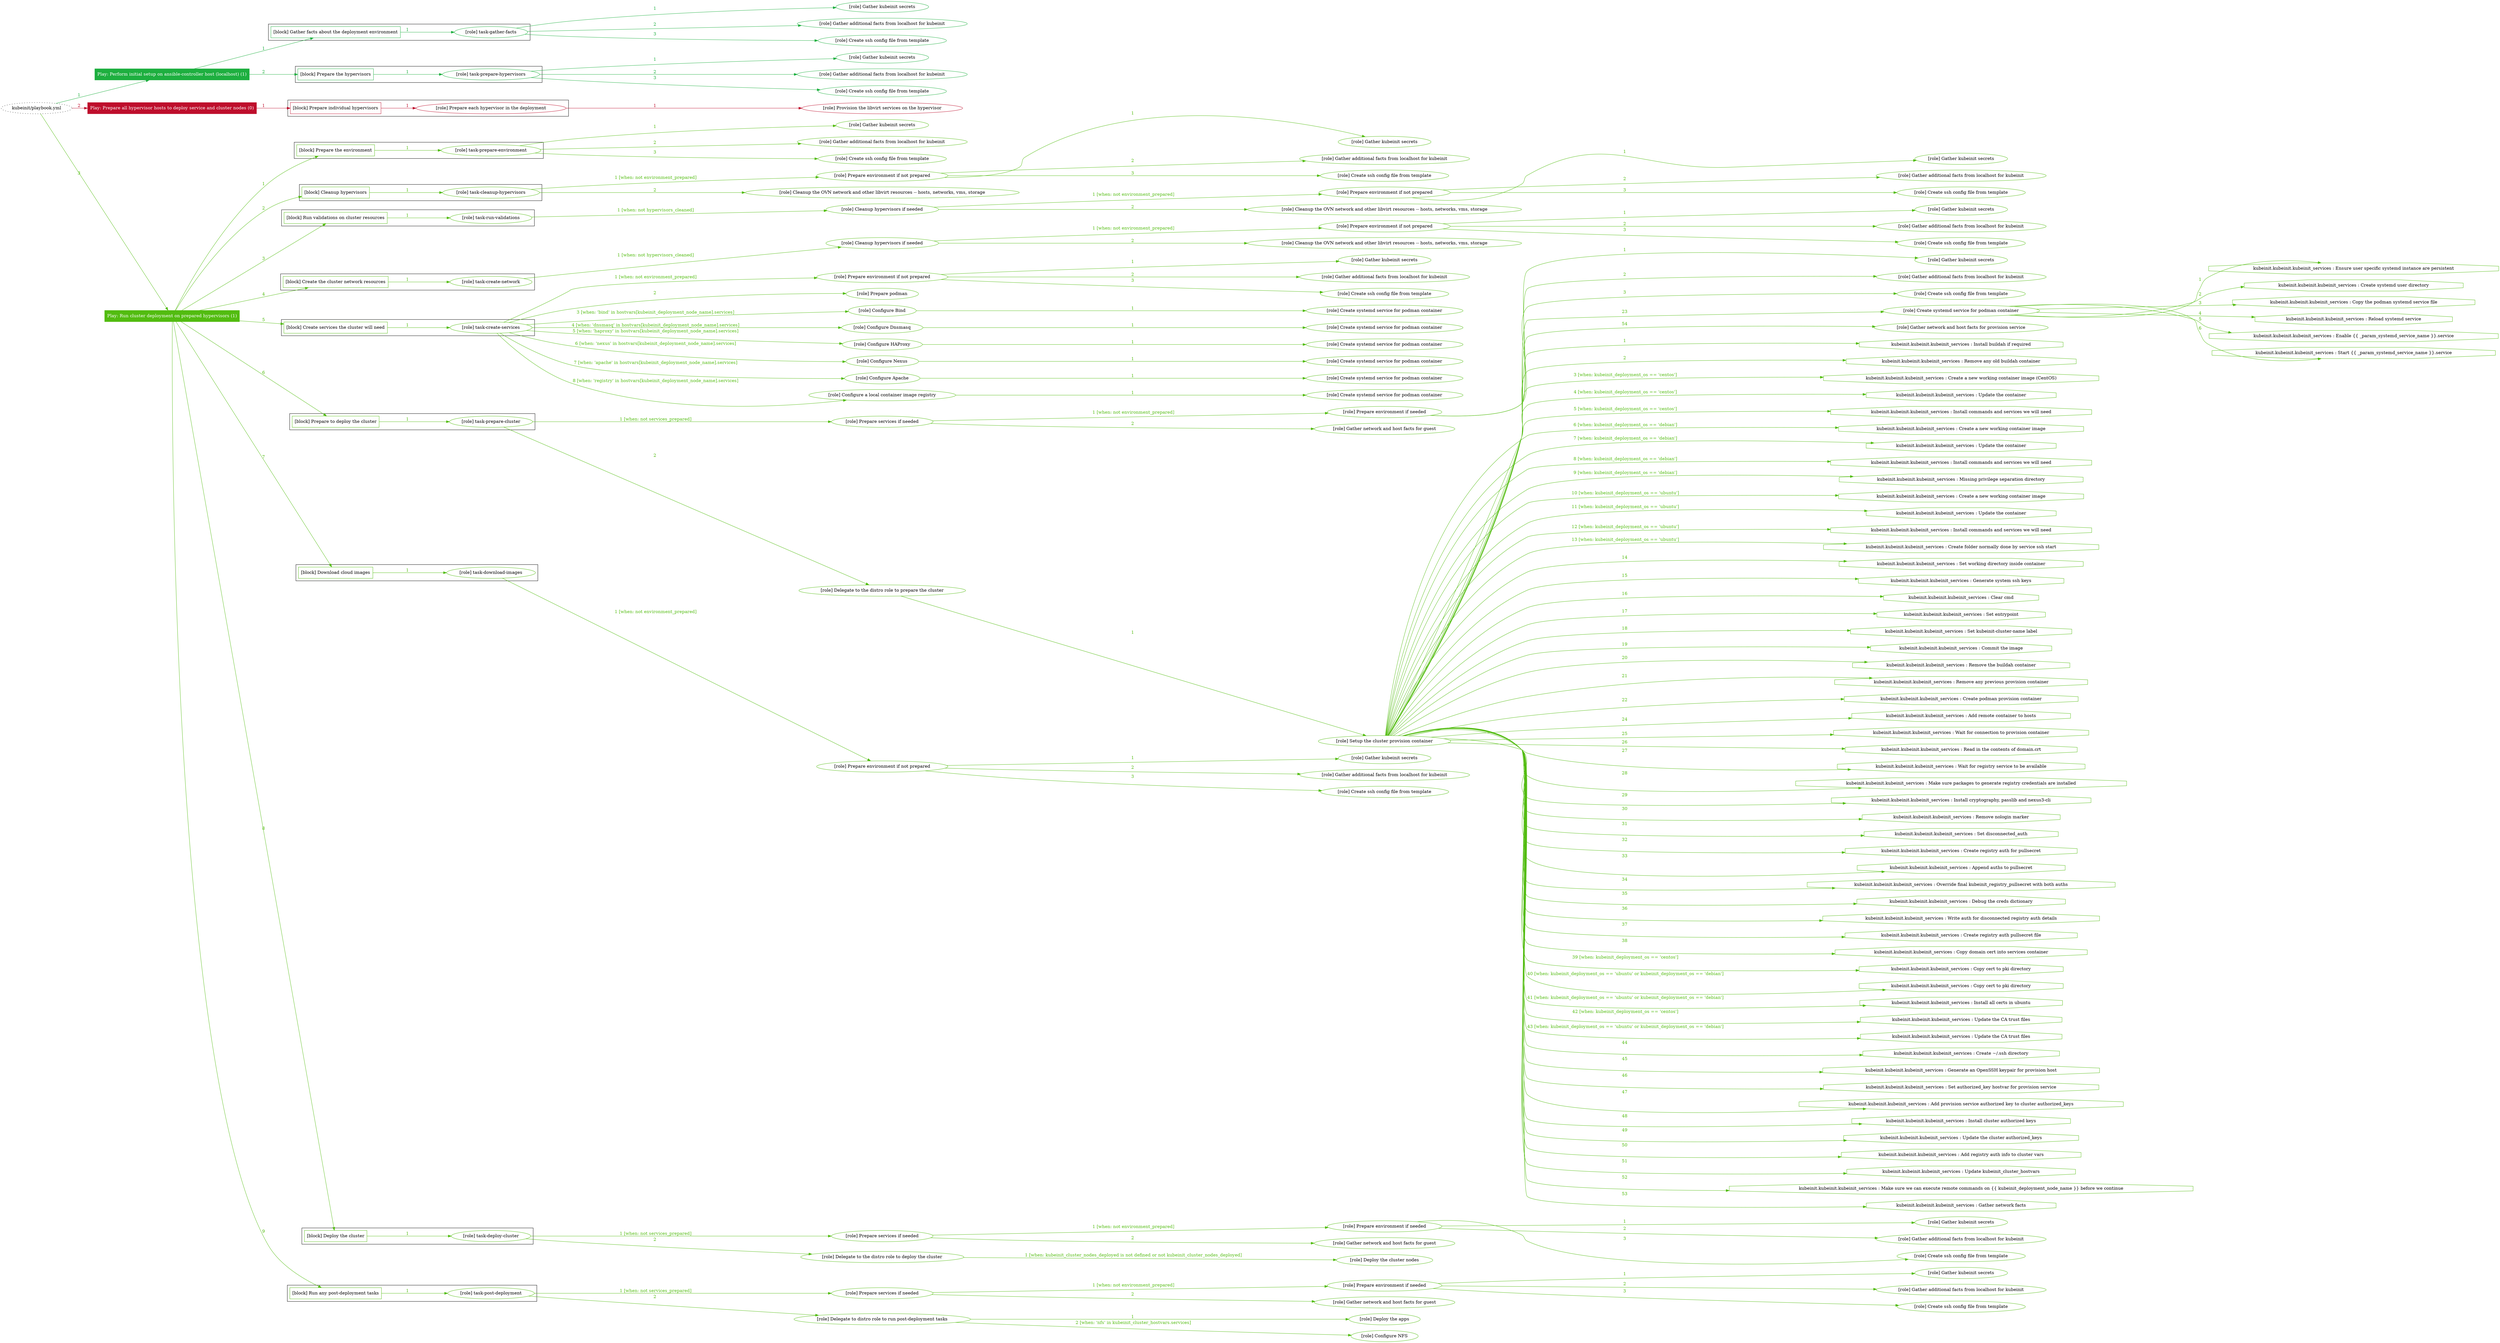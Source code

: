 digraph {
	graph [concentrate=true ordering=in rankdir=LR ratio=fill]
	edge [esep=5 sep=10]
	"kubeinit/playbook.yml" [URL="/home/runner/work/kubeinit/kubeinit/kubeinit/playbook.yml" id=playbook_e0a70da2 style=dotted]
	play_c1f8a552 [label="Play: Perform initial setup on ansible-controller host (localhost) (1)" URL="/home/runner/work/kubeinit/kubeinit/kubeinit/playbook.yml" color="#1daf3f" fontcolor="#ffffff" id=play_c1f8a552 shape=box style=filled tooltip=localhost]
	"kubeinit/playbook.yml" -> play_c1f8a552 [label="1 " color="#1daf3f" fontcolor="#1daf3f" id=edge_6b9e3936 labeltooltip="1 " tooltip="1 "]
	subgraph "Gather kubeinit secrets" {
		role_5ed571bb [label="[role] Gather kubeinit secrets" URL="/home/runner/.ansible/collections/ansible_collections/kubeinit/kubeinit/roles/kubeinit_prepare/tasks/gather_kubeinit_facts.yml" color="#1daf3f" id=role_5ed571bb tooltip="Gather kubeinit secrets"]
	}
	subgraph "Gather additional facts from localhost for kubeinit" {
		role_9345d390 [label="[role] Gather additional facts from localhost for kubeinit" URL="/home/runner/.ansible/collections/ansible_collections/kubeinit/kubeinit/roles/kubeinit_prepare/tasks/gather_kubeinit_facts.yml" color="#1daf3f" id=role_9345d390 tooltip="Gather additional facts from localhost for kubeinit"]
	}
	subgraph "Create ssh config file from template" {
		role_55ef83fe [label="[role] Create ssh config file from template" URL="/home/runner/.ansible/collections/ansible_collections/kubeinit/kubeinit/roles/kubeinit_prepare/tasks/gather_kubeinit_facts.yml" color="#1daf3f" id=role_55ef83fe tooltip="Create ssh config file from template"]
	}
	subgraph "task-gather-facts" {
		role_7a1ce87c [label="[role] task-gather-facts" URL="/home/runner/work/kubeinit/kubeinit/kubeinit/playbook.yml" color="#1daf3f" id=role_7a1ce87c tooltip="task-gather-facts"]
		role_7a1ce87c -> role_5ed571bb [label="1 " color="#1daf3f" fontcolor="#1daf3f" id=edge_513d4ac8 labeltooltip="1 " tooltip="1 "]
		role_7a1ce87c -> role_9345d390 [label="2 " color="#1daf3f" fontcolor="#1daf3f" id=edge_f51addcd labeltooltip="2 " tooltip="2 "]
		role_7a1ce87c -> role_55ef83fe [label="3 " color="#1daf3f" fontcolor="#1daf3f" id=edge_99a92639 labeltooltip="3 " tooltip="3 "]
	}
	subgraph "Gather kubeinit secrets" {
		role_1ba45a2d [label="[role] Gather kubeinit secrets" URL="/home/runner/.ansible/collections/ansible_collections/kubeinit/kubeinit/roles/kubeinit_prepare/tasks/gather_kubeinit_facts.yml" color="#1daf3f" id=role_1ba45a2d tooltip="Gather kubeinit secrets"]
	}
	subgraph "Gather additional facts from localhost for kubeinit" {
		role_b73bc096 [label="[role] Gather additional facts from localhost for kubeinit" URL="/home/runner/.ansible/collections/ansible_collections/kubeinit/kubeinit/roles/kubeinit_prepare/tasks/gather_kubeinit_facts.yml" color="#1daf3f" id=role_b73bc096 tooltip="Gather additional facts from localhost for kubeinit"]
	}
	subgraph "Create ssh config file from template" {
		role_f51637a3 [label="[role] Create ssh config file from template" URL="/home/runner/.ansible/collections/ansible_collections/kubeinit/kubeinit/roles/kubeinit_prepare/tasks/gather_kubeinit_facts.yml" color="#1daf3f" id=role_f51637a3 tooltip="Create ssh config file from template"]
	}
	subgraph "task-prepare-hypervisors" {
		role_171a9f75 [label="[role] task-prepare-hypervisors" URL="/home/runner/work/kubeinit/kubeinit/kubeinit/playbook.yml" color="#1daf3f" id=role_171a9f75 tooltip="task-prepare-hypervisors"]
		role_171a9f75 -> role_1ba45a2d [label="1 " color="#1daf3f" fontcolor="#1daf3f" id=edge_6d07c18b labeltooltip="1 " tooltip="1 "]
		role_171a9f75 -> role_b73bc096 [label="2 " color="#1daf3f" fontcolor="#1daf3f" id=edge_e57b5862 labeltooltip="2 " tooltip="2 "]
		role_171a9f75 -> role_f51637a3 [label="3 " color="#1daf3f" fontcolor="#1daf3f" id=edge_93601a19 labeltooltip="3 " tooltip="3 "]
	}
	subgraph "Play: Perform initial setup on ansible-controller host (localhost) (1)" {
		play_c1f8a552 -> block_b33e9bee [label=1 color="#1daf3f" fontcolor="#1daf3f" id=edge_fc0bbfdb labeltooltip=1 tooltip=1]
		subgraph cluster_block_b33e9bee {
			block_b33e9bee [label="[block] Gather facts about the deployment environment" URL="/home/runner/work/kubeinit/kubeinit/kubeinit/playbook.yml" color="#1daf3f" id=block_b33e9bee labeltooltip="Gather facts about the deployment environment" shape=box tooltip="Gather facts about the deployment environment"]
			block_b33e9bee -> role_7a1ce87c [label="1 " color="#1daf3f" fontcolor="#1daf3f" id=edge_69530d23 labeltooltip="1 " tooltip="1 "]
		}
		play_c1f8a552 -> block_ad262608 [label=2 color="#1daf3f" fontcolor="#1daf3f" id=edge_27acb410 labeltooltip=2 tooltip=2]
		subgraph cluster_block_ad262608 {
			block_ad262608 [label="[block] Prepare the hypervisors" URL="/home/runner/work/kubeinit/kubeinit/kubeinit/playbook.yml" color="#1daf3f" id=block_ad262608 labeltooltip="Prepare the hypervisors" shape=box tooltip="Prepare the hypervisors"]
			block_ad262608 -> role_171a9f75 [label="1 " color="#1daf3f" fontcolor="#1daf3f" id=edge_168cceba labeltooltip="1 " tooltip="1 "]
		}
	}
	play_692be2ba [label="Play: Prepare all hypervisor hosts to deploy service and cluster nodes (0)" URL="/home/runner/work/kubeinit/kubeinit/kubeinit/playbook.yml" color="#be0e2c" fontcolor="#ffffff" id=play_692be2ba shape=box style=filled tooltip="Play: Prepare all hypervisor hosts to deploy service and cluster nodes (0)"]
	"kubeinit/playbook.yml" -> play_692be2ba [label="2 " color="#be0e2c" fontcolor="#be0e2c" id=edge_ee89e49e labeltooltip="2 " tooltip="2 "]
	subgraph "Provision the libvirt services on the hypervisor" {
		role_4228386c [label="[role] Provision the libvirt services on the hypervisor" URL="/home/runner/.ansible/collections/ansible_collections/kubeinit/kubeinit/roles/kubeinit_prepare/tasks/prepare_hypervisor.yml" color="#be0e2c" id=role_4228386c tooltip="Provision the libvirt services on the hypervisor"]
	}
	subgraph "Prepare each hypervisor in the deployment" {
		role_17a34ef8 [label="[role] Prepare each hypervisor in the deployment" URL="/home/runner/work/kubeinit/kubeinit/kubeinit/playbook.yml" color="#be0e2c" id=role_17a34ef8 tooltip="Prepare each hypervisor in the deployment"]
		role_17a34ef8 -> role_4228386c [label="1 " color="#be0e2c" fontcolor="#be0e2c" id=edge_e42615f3 labeltooltip="1 " tooltip="1 "]
	}
	subgraph "Play: Prepare all hypervisor hosts to deploy service and cluster nodes (0)" {
		play_692be2ba -> block_5e829f0b [label=1 color="#be0e2c" fontcolor="#be0e2c" id=edge_a8a4db72 labeltooltip=1 tooltip=1]
		subgraph cluster_block_5e829f0b {
			block_5e829f0b [label="[block] Prepare individual hypervisors" URL="/home/runner/work/kubeinit/kubeinit/kubeinit/playbook.yml" color="#be0e2c" id=block_5e829f0b labeltooltip="Prepare individual hypervisors" shape=box tooltip="Prepare individual hypervisors"]
			block_5e829f0b -> role_17a34ef8 [label="1 " color="#be0e2c" fontcolor="#be0e2c" id=edge_ddbac60b labeltooltip="1 " tooltip="1 "]
		}
	}
	play_52bad937 [label="Play: Run cluster deployment on prepared hypervisors (1)" URL="/home/runner/work/kubeinit/kubeinit/kubeinit/playbook.yml" color="#52bc10" fontcolor="#ffffff" id=play_52bad937 shape=box style=filled tooltip=localhost]
	"kubeinit/playbook.yml" -> play_52bad937 [label="3 " color="#52bc10" fontcolor="#52bc10" id=edge_b5ef6977 labeltooltip="3 " tooltip="3 "]
	subgraph "Gather kubeinit secrets" {
		role_1befe0b2 [label="[role] Gather kubeinit secrets" URL="/home/runner/.ansible/collections/ansible_collections/kubeinit/kubeinit/roles/kubeinit_prepare/tasks/gather_kubeinit_facts.yml" color="#52bc10" id=role_1befe0b2 tooltip="Gather kubeinit secrets"]
	}
	subgraph "Gather additional facts from localhost for kubeinit" {
		role_a3bca089 [label="[role] Gather additional facts from localhost for kubeinit" URL="/home/runner/.ansible/collections/ansible_collections/kubeinit/kubeinit/roles/kubeinit_prepare/tasks/gather_kubeinit_facts.yml" color="#52bc10" id=role_a3bca089 tooltip="Gather additional facts from localhost for kubeinit"]
	}
	subgraph "Create ssh config file from template" {
		role_9d49b9e1 [label="[role] Create ssh config file from template" URL="/home/runner/.ansible/collections/ansible_collections/kubeinit/kubeinit/roles/kubeinit_prepare/tasks/gather_kubeinit_facts.yml" color="#52bc10" id=role_9d49b9e1 tooltip="Create ssh config file from template"]
	}
	subgraph "task-prepare-environment" {
		role_e147fdca [label="[role] task-prepare-environment" URL="/home/runner/work/kubeinit/kubeinit/kubeinit/playbook.yml" color="#52bc10" id=role_e147fdca tooltip="task-prepare-environment"]
		role_e147fdca -> role_1befe0b2 [label="1 " color="#52bc10" fontcolor="#52bc10" id=edge_38e89442 labeltooltip="1 " tooltip="1 "]
		role_e147fdca -> role_a3bca089 [label="2 " color="#52bc10" fontcolor="#52bc10" id=edge_853f6d0e labeltooltip="2 " tooltip="2 "]
		role_e147fdca -> role_9d49b9e1 [label="3 " color="#52bc10" fontcolor="#52bc10" id=edge_10c7a5e2 labeltooltip="3 " tooltip="3 "]
	}
	subgraph "Gather kubeinit secrets" {
		role_7b22ea4f [label="[role] Gather kubeinit secrets" URL="/home/runner/.ansible/collections/ansible_collections/kubeinit/kubeinit/roles/kubeinit_prepare/tasks/gather_kubeinit_facts.yml" color="#52bc10" id=role_7b22ea4f tooltip="Gather kubeinit secrets"]
	}
	subgraph "Gather additional facts from localhost for kubeinit" {
		role_adcf7963 [label="[role] Gather additional facts from localhost for kubeinit" URL="/home/runner/.ansible/collections/ansible_collections/kubeinit/kubeinit/roles/kubeinit_prepare/tasks/gather_kubeinit_facts.yml" color="#52bc10" id=role_adcf7963 tooltip="Gather additional facts from localhost for kubeinit"]
	}
	subgraph "Create ssh config file from template" {
		role_07b226c2 [label="[role] Create ssh config file from template" URL="/home/runner/.ansible/collections/ansible_collections/kubeinit/kubeinit/roles/kubeinit_prepare/tasks/gather_kubeinit_facts.yml" color="#52bc10" id=role_07b226c2 tooltip="Create ssh config file from template"]
	}
	subgraph "Prepare environment if not prepared" {
		role_d9b86efa [label="[role] Prepare environment if not prepared" URL="/home/runner/.ansible/collections/ansible_collections/kubeinit/kubeinit/roles/kubeinit_prepare/tasks/cleanup_hypervisors.yml" color="#52bc10" id=role_d9b86efa tooltip="Prepare environment if not prepared"]
		role_d9b86efa -> role_7b22ea4f [label="1 " color="#52bc10" fontcolor="#52bc10" id=edge_69ecd692 labeltooltip="1 " tooltip="1 "]
		role_d9b86efa -> role_adcf7963 [label="2 " color="#52bc10" fontcolor="#52bc10" id=edge_6aac7f94 labeltooltip="2 " tooltip="2 "]
		role_d9b86efa -> role_07b226c2 [label="3 " color="#52bc10" fontcolor="#52bc10" id=edge_75f607c1 labeltooltip="3 " tooltip="3 "]
	}
	subgraph "Cleanup the OVN network and other libvirt resources -- hosts, networks, vms, storage" {
		role_8973c504 [label="[role] Cleanup the OVN network and other libvirt resources -- hosts, networks, vms, storage" URL="/home/runner/.ansible/collections/ansible_collections/kubeinit/kubeinit/roles/kubeinit_prepare/tasks/cleanup_hypervisors.yml" color="#52bc10" id=role_8973c504 tooltip="Cleanup the OVN network and other libvirt resources -- hosts, networks, vms, storage"]
	}
	subgraph "task-cleanup-hypervisors" {
		role_bbeabf3e [label="[role] task-cleanup-hypervisors" URL="/home/runner/work/kubeinit/kubeinit/kubeinit/playbook.yml" color="#52bc10" id=role_bbeabf3e tooltip="task-cleanup-hypervisors"]
		role_bbeabf3e -> role_d9b86efa [label="1 [when: not environment_prepared]" color="#52bc10" fontcolor="#52bc10" id=edge_96c75b0c labeltooltip="1 [when: not environment_prepared]" tooltip="1 [when: not environment_prepared]"]
		role_bbeabf3e -> role_8973c504 [label="2 " color="#52bc10" fontcolor="#52bc10" id=edge_7b7f3907 labeltooltip="2 " tooltip="2 "]
	}
	subgraph "Gather kubeinit secrets" {
		role_92c3d13c [label="[role] Gather kubeinit secrets" URL="/home/runner/.ansible/collections/ansible_collections/kubeinit/kubeinit/roles/kubeinit_prepare/tasks/gather_kubeinit_facts.yml" color="#52bc10" id=role_92c3d13c tooltip="Gather kubeinit secrets"]
	}
	subgraph "Gather additional facts from localhost for kubeinit" {
		role_12f5d5af [label="[role] Gather additional facts from localhost for kubeinit" URL="/home/runner/.ansible/collections/ansible_collections/kubeinit/kubeinit/roles/kubeinit_prepare/tasks/gather_kubeinit_facts.yml" color="#52bc10" id=role_12f5d5af tooltip="Gather additional facts from localhost for kubeinit"]
	}
	subgraph "Create ssh config file from template" {
		role_76b73b31 [label="[role] Create ssh config file from template" URL="/home/runner/.ansible/collections/ansible_collections/kubeinit/kubeinit/roles/kubeinit_prepare/tasks/gather_kubeinit_facts.yml" color="#52bc10" id=role_76b73b31 tooltip="Create ssh config file from template"]
	}
	subgraph "Prepare environment if not prepared" {
		role_a4e7674c [label="[role] Prepare environment if not prepared" URL="/home/runner/.ansible/collections/ansible_collections/kubeinit/kubeinit/roles/kubeinit_prepare/tasks/cleanup_hypervisors.yml" color="#52bc10" id=role_a4e7674c tooltip="Prepare environment if not prepared"]
		role_a4e7674c -> role_92c3d13c [label="1 " color="#52bc10" fontcolor="#52bc10" id=edge_d1481d87 labeltooltip="1 " tooltip="1 "]
		role_a4e7674c -> role_12f5d5af [label="2 " color="#52bc10" fontcolor="#52bc10" id=edge_6995503a labeltooltip="2 " tooltip="2 "]
		role_a4e7674c -> role_76b73b31 [label="3 " color="#52bc10" fontcolor="#52bc10" id=edge_91df2480 labeltooltip="3 " tooltip="3 "]
	}
	subgraph "Cleanup the OVN network and other libvirt resources -- hosts, networks, vms, storage" {
		role_ad7d6f54 [label="[role] Cleanup the OVN network and other libvirt resources -- hosts, networks, vms, storage" URL="/home/runner/.ansible/collections/ansible_collections/kubeinit/kubeinit/roles/kubeinit_prepare/tasks/cleanup_hypervisors.yml" color="#52bc10" id=role_ad7d6f54 tooltip="Cleanup the OVN network and other libvirt resources -- hosts, networks, vms, storage"]
	}
	subgraph "Cleanup hypervisors if needed" {
		role_9821c217 [label="[role] Cleanup hypervisors if needed" URL="/home/runner/.ansible/collections/ansible_collections/kubeinit/kubeinit/roles/kubeinit_validations/tasks/main.yml" color="#52bc10" id=role_9821c217 tooltip="Cleanup hypervisors if needed"]
		role_9821c217 -> role_a4e7674c [label="1 [when: not environment_prepared]" color="#52bc10" fontcolor="#52bc10" id=edge_ac5eab59 labeltooltip="1 [when: not environment_prepared]" tooltip="1 [when: not environment_prepared]"]
		role_9821c217 -> role_ad7d6f54 [label="2 " color="#52bc10" fontcolor="#52bc10" id=edge_04035efd labeltooltip="2 " tooltip="2 "]
	}
	subgraph "task-run-validations" {
		role_7f4673cc [label="[role] task-run-validations" URL="/home/runner/work/kubeinit/kubeinit/kubeinit/playbook.yml" color="#52bc10" id=role_7f4673cc tooltip="task-run-validations"]
		role_7f4673cc -> role_9821c217 [label="1 [when: not hypervisors_cleaned]" color="#52bc10" fontcolor="#52bc10" id=edge_c5665fe9 labeltooltip="1 [when: not hypervisors_cleaned]" tooltip="1 [when: not hypervisors_cleaned]"]
	}
	subgraph "Gather kubeinit secrets" {
		role_1cd8aaf3 [label="[role] Gather kubeinit secrets" URL="/home/runner/.ansible/collections/ansible_collections/kubeinit/kubeinit/roles/kubeinit_prepare/tasks/gather_kubeinit_facts.yml" color="#52bc10" id=role_1cd8aaf3 tooltip="Gather kubeinit secrets"]
	}
	subgraph "Gather additional facts from localhost for kubeinit" {
		role_d0110655 [label="[role] Gather additional facts from localhost for kubeinit" URL="/home/runner/.ansible/collections/ansible_collections/kubeinit/kubeinit/roles/kubeinit_prepare/tasks/gather_kubeinit_facts.yml" color="#52bc10" id=role_d0110655 tooltip="Gather additional facts from localhost for kubeinit"]
	}
	subgraph "Create ssh config file from template" {
		role_37fc2ca2 [label="[role] Create ssh config file from template" URL="/home/runner/.ansible/collections/ansible_collections/kubeinit/kubeinit/roles/kubeinit_prepare/tasks/gather_kubeinit_facts.yml" color="#52bc10" id=role_37fc2ca2 tooltip="Create ssh config file from template"]
	}
	subgraph "Prepare environment if not prepared" {
		role_80632a65 [label="[role] Prepare environment if not prepared" URL="/home/runner/.ansible/collections/ansible_collections/kubeinit/kubeinit/roles/kubeinit_prepare/tasks/cleanup_hypervisors.yml" color="#52bc10" id=role_80632a65 tooltip="Prepare environment if not prepared"]
		role_80632a65 -> role_1cd8aaf3 [label="1 " color="#52bc10" fontcolor="#52bc10" id=edge_351ccebd labeltooltip="1 " tooltip="1 "]
		role_80632a65 -> role_d0110655 [label="2 " color="#52bc10" fontcolor="#52bc10" id=edge_7f6e13c8 labeltooltip="2 " tooltip="2 "]
		role_80632a65 -> role_37fc2ca2 [label="3 " color="#52bc10" fontcolor="#52bc10" id=edge_bff773a5 labeltooltip="3 " tooltip="3 "]
	}
	subgraph "Cleanup the OVN network and other libvirt resources -- hosts, networks, vms, storage" {
		role_aae00b43 [label="[role] Cleanup the OVN network and other libvirt resources -- hosts, networks, vms, storage" URL="/home/runner/.ansible/collections/ansible_collections/kubeinit/kubeinit/roles/kubeinit_prepare/tasks/cleanup_hypervisors.yml" color="#52bc10" id=role_aae00b43 tooltip="Cleanup the OVN network and other libvirt resources -- hosts, networks, vms, storage"]
	}
	subgraph "Cleanup hypervisors if needed" {
		role_d3e71e7f [label="[role] Cleanup hypervisors if needed" URL="/home/runner/.ansible/collections/ansible_collections/kubeinit/kubeinit/roles/kubeinit_libvirt/tasks/create_network.yml" color="#52bc10" id=role_d3e71e7f tooltip="Cleanup hypervisors if needed"]
		role_d3e71e7f -> role_80632a65 [label="1 [when: not environment_prepared]" color="#52bc10" fontcolor="#52bc10" id=edge_138c4d07 labeltooltip="1 [when: not environment_prepared]" tooltip="1 [when: not environment_prepared]"]
		role_d3e71e7f -> role_aae00b43 [label="2 " color="#52bc10" fontcolor="#52bc10" id=edge_638d3322 labeltooltip="2 " tooltip="2 "]
	}
	subgraph "task-create-network" {
		role_e78bb624 [label="[role] task-create-network" URL="/home/runner/work/kubeinit/kubeinit/kubeinit/playbook.yml" color="#52bc10" id=role_e78bb624 tooltip="task-create-network"]
		role_e78bb624 -> role_d3e71e7f [label="1 [when: not hypervisors_cleaned]" color="#52bc10" fontcolor="#52bc10" id=edge_f897b2fd labeltooltip="1 [when: not hypervisors_cleaned]" tooltip="1 [when: not hypervisors_cleaned]"]
	}
	subgraph "Gather kubeinit secrets" {
		role_12ff458f [label="[role] Gather kubeinit secrets" URL="/home/runner/.ansible/collections/ansible_collections/kubeinit/kubeinit/roles/kubeinit_prepare/tasks/gather_kubeinit_facts.yml" color="#52bc10" id=role_12ff458f tooltip="Gather kubeinit secrets"]
	}
	subgraph "Gather additional facts from localhost for kubeinit" {
		role_25589714 [label="[role] Gather additional facts from localhost for kubeinit" URL="/home/runner/.ansible/collections/ansible_collections/kubeinit/kubeinit/roles/kubeinit_prepare/tasks/gather_kubeinit_facts.yml" color="#52bc10" id=role_25589714 tooltip="Gather additional facts from localhost for kubeinit"]
	}
	subgraph "Create ssh config file from template" {
		role_cf2b7583 [label="[role] Create ssh config file from template" URL="/home/runner/.ansible/collections/ansible_collections/kubeinit/kubeinit/roles/kubeinit_prepare/tasks/gather_kubeinit_facts.yml" color="#52bc10" id=role_cf2b7583 tooltip="Create ssh config file from template"]
	}
	subgraph "Prepare environment if not prepared" {
		role_93e3cca2 [label="[role] Prepare environment if not prepared" URL="/home/runner/.ansible/collections/ansible_collections/kubeinit/kubeinit/roles/kubeinit_services/tasks/main.yml" color="#52bc10" id=role_93e3cca2 tooltip="Prepare environment if not prepared"]
		role_93e3cca2 -> role_12ff458f [label="1 " color="#52bc10" fontcolor="#52bc10" id=edge_6958cc95 labeltooltip="1 " tooltip="1 "]
		role_93e3cca2 -> role_25589714 [label="2 " color="#52bc10" fontcolor="#52bc10" id=edge_1b0cc7eb labeltooltip="2 " tooltip="2 "]
		role_93e3cca2 -> role_cf2b7583 [label="3 " color="#52bc10" fontcolor="#52bc10" id=edge_8e3c0a5c labeltooltip="3 " tooltip="3 "]
	}
	subgraph "Prepare podman" {
		role_e11fdffe [label="[role] Prepare podman" URL="/home/runner/.ansible/collections/ansible_collections/kubeinit/kubeinit/roles/kubeinit_services/tasks/00_create_service_pod.yml" color="#52bc10" id=role_e11fdffe tooltip="Prepare podman"]
	}
	subgraph "Create systemd service for podman container" {
		role_f087864f [label="[role] Create systemd service for podman container" URL="/home/runner/.ansible/collections/ansible_collections/kubeinit/kubeinit/roles/kubeinit_bind/tasks/main.yml" color="#52bc10" id=role_f087864f tooltip="Create systemd service for podman container"]
	}
	subgraph "Configure Bind" {
		role_4774c974 [label="[role] Configure Bind" URL="/home/runner/.ansible/collections/ansible_collections/kubeinit/kubeinit/roles/kubeinit_services/tasks/start_services_containers.yml" color="#52bc10" id=role_4774c974 tooltip="Configure Bind"]
		role_4774c974 -> role_f087864f [label="1 " color="#52bc10" fontcolor="#52bc10" id=edge_74e831d7 labeltooltip="1 " tooltip="1 "]
	}
	subgraph "Create systemd service for podman container" {
		role_e69a4d92 [label="[role] Create systemd service for podman container" URL="/home/runner/.ansible/collections/ansible_collections/kubeinit/kubeinit/roles/kubeinit_dnsmasq/tasks/main.yml" color="#52bc10" id=role_e69a4d92 tooltip="Create systemd service for podman container"]
	}
	subgraph "Configure Dnsmasq" {
		role_e1947660 [label="[role] Configure Dnsmasq" URL="/home/runner/.ansible/collections/ansible_collections/kubeinit/kubeinit/roles/kubeinit_services/tasks/start_services_containers.yml" color="#52bc10" id=role_e1947660 tooltip="Configure Dnsmasq"]
		role_e1947660 -> role_e69a4d92 [label="1 " color="#52bc10" fontcolor="#52bc10" id=edge_1d597b4e labeltooltip="1 " tooltip="1 "]
	}
	subgraph "Create systemd service for podman container" {
		role_3c409874 [label="[role] Create systemd service for podman container" URL="/home/runner/.ansible/collections/ansible_collections/kubeinit/kubeinit/roles/kubeinit_haproxy/tasks/main.yml" color="#52bc10" id=role_3c409874 tooltip="Create systemd service for podman container"]
	}
	subgraph "Configure HAProxy" {
		role_9d1fd674 [label="[role] Configure HAProxy" URL="/home/runner/.ansible/collections/ansible_collections/kubeinit/kubeinit/roles/kubeinit_services/tasks/start_services_containers.yml" color="#52bc10" id=role_9d1fd674 tooltip="Configure HAProxy"]
		role_9d1fd674 -> role_3c409874 [label="1 " color="#52bc10" fontcolor="#52bc10" id=edge_9309649c labeltooltip="1 " tooltip="1 "]
	}
	subgraph "Create systemd service for podman container" {
		role_a5e96977 [label="[role] Create systemd service for podman container" URL="/home/runner/.ansible/collections/ansible_collections/kubeinit/kubeinit/roles/kubeinit_nexus/tasks/main.yml" color="#52bc10" id=role_a5e96977 tooltip="Create systemd service for podman container"]
	}
	subgraph "Configure Nexus" {
		role_42512fe5 [label="[role] Configure Nexus" URL="/home/runner/.ansible/collections/ansible_collections/kubeinit/kubeinit/roles/kubeinit_services/tasks/start_services_containers.yml" color="#52bc10" id=role_42512fe5 tooltip="Configure Nexus"]
		role_42512fe5 -> role_a5e96977 [label="1 " color="#52bc10" fontcolor="#52bc10" id=edge_c2c7a35f labeltooltip="1 " tooltip="1 "]
	}
	subgraph "Create systemd service for podman container" {
		role_94d6cbbf [label="[role] Create systemd service for podman container" URL="/home/runner/.ansible/collections/ansible_collections/kubeinit/kubeinit/roles/kubeinit_apache/tasks/main.yml" color="#52bc10" id=role_94d6cbbf tooltip="Create systemd service for podman container"]
	}
	subgraph "Configure Apache" {
		role_40023dea [label="[role] Configure Apache" URL="/home/runner/.ansible/collections/ansible_collections/kubeinit/kubeinit/roles/kubeinit_services/tasks/start_services_containers.yml" color="#52bc10" id=role_40023dea tooltip="Configure Apache"]
		role_40023dea -> role_94d6cbbf [label="1 " color="#52bc10" fontcolor="#52bc10" id=edge_f85ea0b0 labeltooltip="1 " tooltip="1 "]
	}
	subgraph "Create systemd service for podman container" {
		role_01b57584 [label="[role] Create systemd service for podman container" URL="/home/runner/.ansible/collections/ansible_collections/kubeinit/kubeinit/roles/kubeinit_registry/tasks/main.yml" color="#52bc10" id=role_01b57584 tooltip="Create systemd service for podman container"]
	}
	subgraph "Configure a local container image registry" {
		role_74e1bfd3 [label="[role] Configure a local container image registry" URL="/home/runner/.ansible/collections/ansible_collections/kubeinit/kubeinit/roles/kubeinit_services/tasks/start_services_containers.yml" color="#52bc10" id=role_74e1bfd3 tooltip="Configure a local container image registry"]
		role_74e1bfd3 -> role_01b57584 [label="1 " color="#52bc10" fontcolor="#52bc10" id=edge_94f4c130 labeltooltip="1 " tooltip="1 "]
	}
	subgraph "task-create-services" {
		role_69e71b21 [label="[role] task-create-services" URL="/home/runner/work/kubeinit/kubeinit/kubeinit/playbook.yml" color="#52bc10" id=role_69e71b21 tooltip="task-create-services"]
		role_69e71b21 -> role_93e3cca2 [label="1 [when: not environment_prepared]" color="#52bc10" fontcolor="#52bc10" id=edge_73c83011 labeltooltip="1 [when: not environment_prepared]" tooltip="1 [when: not environment_prepared]"]
		role_69e71b21 -> role_e11fdffe [label="2 " color="#52bc10" fontcolor="#52bc10" id=edge_6a63cad3 labeltooltip="2 " tooltip="2 "]
		role_69e71b21 -> role_4774c974 [label="3 [when: 'bind' in hostvars[kubeinit_deployment_node_name].services]" color="#52bc10" fontcolor="#52bc10" id=edge_82a6560c labeltooltip="3 [when: 'bind' in hostvars[kubeinit_deployment_node_name].services]" tooltip="3 [when: 'bind' in hostvars[kubeinit_deployment_node_name].services]"]
		role_69e71b21 -> role_e1947660 [label="4 [when: 'dnsmasq' in hostvars[kubeinit_deployment_node_name].services]" color="#52bc10" fontcolor="#52bc10" id=edge_927ac88f labeltooltip="4 [when: 'dnsmasq' in hostvars[kubeinit_deployment_node_name].services]" tooltip="4 [when: 'dnsmasq' in hostvars[kubeinit_deployment_node_name].services]"]
		role_69e71b21 -> role_9d1fd674 [label="5 [when: 'haproxy' in hostvars[kubeinit_deployment_node_name].services]" color="#52bc10" fontcolor="#52bc10" id=edge_2c4dedd9 labeltooltip="5 [when: 'haproxy' in hostvars[kubeinit_deployment_node_name].services]" tooltip="5 [when: 'haproxy' in hostvars[kubeinit_deployment_node_name].services]"]
		role_69e71b21 -> role_42512fe5 [label="6 [when: 'nexus' in hostvars[kubeinit_deployment_node_name].services]" color="#52bc10" fontcolor="#52bc10" id=edge_9043164e labeltooltip="6 [when: 'nexus' in hostvars[kubeinit_deployment_node_name].services]" tooltip="6 [when: 'nexus' in hostvars[kubeinit_deployment_node_name].services]"]
		role_69e71b21 -> role_40023dea [label="7 [when: 'apache' in hostvars[kubeinit_deployment_node_name].services]" color="#52bc10" fontcolor="#52bc10" id=edge_9b4a3a50 labeltooltip="7 [when: 'apache' in hostvars[kubeinit_deployment_node_name].services]" tooltip="7 [when: 'apache' in hostvars[kubeinit_deployment_node_name].services]"]
		role_69e71b21 -> role_74e1bfd3 [label="8 [when: 'registry' in hostvars[kubeinit_deployment_node_name].services]" color="#52bc10" fontcolor="#52bc10" id=edge_381f1408 labeltooltip="8 [when: 'registry' in hostvars[kubeinit_deployment_node_name].services]" tooltip="8 [when: 'registry' in hostvars[kubeinit_deployment_node_name].services]"]
	}
	subgraph "Gather kubeinit secrets" {
		role_c8e0a05a [label="[role] Gather kubeinit secrets" URL="/home/runner/.ansible/collections/ansible_collections/kubeinit/kubeinit/roles/kubeinit_prepare/tasks/gather_kubeinit_facts.yml" color="#52bc10" id=role_c8e0a05a tooltip="Gather kubeinit secrets"]
	}
	subgraph "Gather additional facts from localhost for kubeinit" {
		role_eba14837 [label="[role] Gather additional facts from localhost for kubeinit" URL="/home/runner/.ansible/collections/ansible_collections/kubeinit/kubeinit/roles/kubeinit_prepare/tasks/gather_kubeinit_facts.yml" color="#52bc10" id=role_eba14837 tooltip="Gather additional facts from localhost for kubeinit"]
	}
	subgraph "Create ssh config file from template" {
		role_b480e022 [label="[role] Create ssh config file from template" URL="/home/runner/.ansible/collections/ansible_collections/kubeinit/kubeinit/roles/kubeinit_prepare/tasks/gather_kubeinit_facts.yml" color="#52bc10" id=role_b480e022 tooltip="Create ssh config file from template"]
	}
	subgraph "Prepare environment if needed" {
		role_70c2ca4b [label="[role] Prepare environment if needed" URL="/home/runner/.ansible/collections/ansible_collections/kubeinit/kubeinit/roles/kubeinit_services/tasks/prepare_services.yml" color="#52bc10" id=role_70c2ca4b tooltip="Prepare environment if needed"]
		role_70c2ca4b -> role_c8e0a05a [label="1 " color="#52bc10" fontcolor="#52bc10" id=edge_9da5612b labeltooltip="1 " tooltip="1 "]
		role_70c2ca4b -> role_eba14837 [label="2 " color="#52bc10" fontcolor="#52bc10" id=edge_4190a192 labeltooltip="2 " tooltip="2 "]
		role_70c2ca4b -> role_b480e022 [label="3 " color="#52bc10" fontcolor="#52bc10" id=edge_63dfb93d labeltooltip="3 " tooltip="3 "]
	}
	subgraph "Gather network and host facts for guest" {
		role_b988c9ef [label="[role] Gather network and host facts for guest" URL="/home/runner/.ansible/collections/ansible_collections/kubeinit/kubeinit/roles/kubeinit_services/tasks/prepare_services.yml" color="#52bc10" id=role_b988c9ef tooltip="Gather network and host facts for guest"]
	}
	subgraph "Prepare services if needed" {
		role_929170ab [label="[role] Prepare services if needed" URL="/home/runner/.ansible/collections/ansible_collections/kubeinit/kubeinit/roles/kubeinit_prepare/tasks/prepare_cluster.yml" color="#52bc10" id=role_929170ab tooltip="Prepare services if needed"]
		role_929170ab -> role_70c2ca4b [label="1 [when: not environment_prepared]" color="#52bc10" fontcolor="#52bc10" id=edge_3a4502f8 labeltooltip="1 [when: not environment_prepared]" tooltip="1 [when: not environment_prepared]"]
		role_929170ab -> role_b988c9ef [label="2 " color="#52bc10" fontcolor="#52bc10" id=edge_bd98b6ed labeltooltip="2 " tooltip="2 "]
	}
	subgraph "Create systemd service for podman container" {
		role_c02db614 [label="[role] Create systemd service for podman container" URL="/home/runner/.ansible/collections/ansible_collections/kubeinit/kubeinit/roles/kubeinit_services/tasks/create_provision_container.yml" color="#52bc10" id=role_c02db614 tooltip="Create systemd service for podman container"]
		task_d7491ac5 [label="kubeinit.kubeinit.kubeinit_services : Ensure user specific systemd instance are persistent" URL="/home/runner/.ansible/collections/ansible_collections/kubeinit/kubeinit/roles/kubeinit_services/tasks/create_managed_service.yml" color="#52bc10" id=task_d7491ac5 shape=octagon tooltip="kubeinit.kubeinit.kubeinit_services : Ensure user specific systemd instance are persistent"]
		role_c02db614 -> task_d7491ac5 [label="1 " color="#52bc10" fontcolor="#52bc10" id=edge_ca62de84 labeltooltip="1 " tooltip="1 "]
		task_479551da [label="kubeinit.kubeinit.kubeinit_services : Create systemd user directory" URL="/home/runner/.ansible/collections/ansible_collections/kubeinit/kubeinit/roles/kubeinit_services/tasks/create_managed_service.yml" color="#52bc10" id=task_479551da shape=octagon tooltip="kubeinit.kubeinit.kubeinit_services : Create systemd user directory"]
		role_c02db614 -> task_479551da [label="2 " color="#52bc10" fontcolor="#52bc10" id=edge_223ae211 labeltooltip="2 " tooltip="2 "]
		task_dc608ca9 [label="kubeinit.kubeinit.kubeinit_services : Copy the podman systemd service file" URL="/home/runner/.ansible/collections/ansible_collections/kubeinit/kubeinit/roles/kubeinit_services/tasks/create_managed_service.yml" color="#52bc10" id=task_dc608ca9 shape=octagon tooltip="kubeinit.kubeinit.kubeinit_services : Copy the podman systemd service file"]
		role_c02db614 -> task_dc608ca9 [label="3 " color="#52bc10" fontcolor="#52bc10" id=edge_6e164455 labeltooltip="3 " tooltip="3 "]
		task_6d4aba38 [label="kubeinit.kubeinit.kubeinit_services : Reload systemd service" URL="/home/runner/.ansible/collections/ansible_collections/kubeinit/kubeinit/roles/kubeinit_services/tasks/create_managed_service.yml" color="#52bc10" id=task_6d4aba38 shape=octagon tooltip="kubeinit.kubeinit.kubeinit_services : Reload systemd service"]
		role_c02db614 -> task_6d4aba38 [label="4 " color="#52bc10" fontcolor="#52bc10" id=edge_20619a9e labeltooltip="4 " tooltip="4 "]
		task_0be5b131 [label="kubeinit.kubeinit.kubeinit_services : Enable {{ _param_systemd_service_name }}.service" URL="/home/runner/.ansible/collections/ansible_collections/kubeinit/kubeinit/roles/kubeinit_services/tasks/create_managed_service.yml" color="#52bc10" id=task_0be5b131 shape=octagon tooltip="kubeinit.kubeinit.kubeinit_services : Enable {{ _param_systemd_service_name }}.service"]
		role_c02db614 -> task_0be5b131 [label="5 " color="#52bc10" fontcolor="#52bc10" id=edge_d7ed02b6 labeltooltip="5 " tooltip="5 "]
		task_036c69af [label="kubeinit.kubeinit.kubeinit_services : Start {{ _param_systemd_service_name }}.service" URL="/home/runner/.ansible/collections/ansible_collections/kubeinit/kubeinit/roles/kubeinit_services/tasks/create_managed_service.yml" color="#52bc10" id=task_036c69af shape=octagon tooltip="kubeinit.kubeinit.kubeinit_services : Start {{ _param_systemd_service_name }}.service"]
		role_c02db614 -> task_036c69af [label="6 " color="#52bc10" fontcolor="#52bc10" id=edge_b6cecaa6 labeltooltip="6 " tooltip="6 "]
	}
	subgraph "Gather network and host facts for provision service" {
		role_664025b6 [label="[role] Gather network and host facts for provision service" URL="/home/runner/.ansible/collections/ansible_collections/kubeinit/kubeinit/roles/kubeinit_services/tasks/create_provision_container.yml" color="#52bc10" id=role_664025b6 tooltip="Gather network and host facts for provision service"]
	}
	subgraph "Setup the cluster provision container" {
		role_d72f54e8 [label="[role] Setup the cluster provision container" URL="/home/runner/.ansible/collections/ansible_collections/kubeinit/kubeinit/roles/kubeinit_cdk/tasks/prepare_cluster.yml" color="#52bc10" id=role_d72f54e8 tooltip="Setup the cluster provision container"]
		task_b64c52b3 [label="kubeinit.kubeinit.kubeinit_services : Install buildah if required" URL="/home/runner/.ansible/collections/ansible_collections/kubeinit/kubeinit/roles/kubeinit_services/tasks/create_provision_container.yml" color="#52bc10" id=task_b64c52b3 shape=octagon tooltip="kubeinit.kubeinit.kubeinit_services : Install buildah if required"]
		role_d72f54e8 -> task_b64c52b3 [label="1 " color="#52bc10" fontcolor="#52bc10" id=edge_52dd09f7 labeltooltip="1 " tooltip="1 "]
		task_a0cd247d [label="kubeinit.kubeinit.kubeinit_services : Remove any old buildah container" URL="/home/runner/.ansible/collections/ansible_collections/kubeinit/kubeinit/roles/kubeinit_services/tasks/create_provision_container.yml" color="#52bc10" id=task_a0cd247d shape=octagon tooltip="kubeinit.kubeinit.kubeinit_services : Remove any old buildah container"]
		role_d72f54e8 -> task_a0cd247d [label="2 " color="#52bc10" fontcolor="#52bc10" id=edge_533e6e2c labeltooltip="2 " tooltip="2 "]
		task_ed1383e5 [label="kubeinit.kubeinit.kubeinit_services : Create a new working container image (CentOS)" URL="/home/runner/.ansible/collections/ansible_collections/kubeinit/kubeinit/roles/kubeinit_services/tasks/create_provision_container.yml" color="#52bc10" id=task_ed1383e5 shape=octagon tooltip="kubeinit.kubeinit.kubeinit_services : Create a new working container image (CentOS)"]
		role_d72f54e8 -> task_ed1383e5 [label="3 [when: kubeinit_deployment_os == 'centos']" color="#52bc10" fontcolor="#52bc10" id=edge_51379a99 labeltooltip="3 [when: kubeinit_deployment_os == 'centos']" tooltip="3 [when: kubeinit_deployment_os == 'centos']"]
		task_ab64efb3 [label="kubeinit.kubeinit.kubeinit_services : Update the container" URL="/home/runner/.ansible/collections/ansible_collections/kubeinit/kubeinit/roles/kubeinit_services/tasks/create_provision_container.yml" color="#52bc10" id=task_ab64efb3 shape=octagon tooltip="kubeinit.kubeinit.kubeinit_services : Update the container"]
		role_d72f54e8 -> task_ab64efb3 [label="4 [when: kubeinit_deployment_os == 'centos']" color="#52bc10" fontcolor="#52bc10" id=edge_725ae84c labeltooltip="4 [when: kubeinit_deployment_os == 'centos']" tooltip="4 [when: kubeinit_deployment_os == 'centos']"]
		task_2e47a6bd [label="kubeinit.kubeinit.kubeinit_services : Install commands and services we will need" URL="/home/runner/.ansible/collections/ansible_collections/kubeinit/kubeinit/roles/kubeinit_services/tasks/create_provision_container.yml" color="#52bc10" id=task_2e47a6bd shape=octagon tooltip="kubeinit.kubeinit.kubeinit_services : Install commands and services we will need"]
		role_d72f54e8 -> task_2e47a6bd [label="5 [when: kubeinit_deployment_os == 'centos']" color="#52bc10" fontcolor="#52bc10" id=edge_e1ccbaf2 labeltooltip="5 [when: kubeinit_deployment_os == 'centos']" tooltip="5 [when: kubeinit_deployment_os == 'centos']"]
		task_23d6d89d [label="kubeinit.kubeinit.kubeinit_services : Create a new working container image" URL="/home/runner/.ansible/collections/ansible_collections/kubeinit/kubeinit/roles/kubeinit_services/tasks/create_provision_container.yml" color="#52bc10" id=task_23d6d89d shape=octagon tooltip="kubeinit.kubeinit.kubeinit_services : Create a new working container image"]
		role_d72f54e8 -> task_23d6d89d [label="6 [when: kubeinit_deployment_os == 'debian']" color="#52bc10" fontcolor="#52bc10" id=edge_f1611d7f labeltooltip="6 [when: kubeinit_deployment_os == 'debian']" tooltip="6 [when: kubeinit_deployment_os == 'debian']"]
		task_59f1ec2f [label="kubeinit.kubeinit.kubeinit_services : Update the container" URL="/home/runner/.ansible/collections/ansible_collections/kubeinit/kubeinit/roles/kubeinit_services/tasks/create_provision_container.yml" color="#52bc10" id=task_59f1ec2f shape=octagon tooltip="kubeinit.kubeinit.kubeinit_services : Update the container"]
		role_d72f54e8 -> task_59f1ec2f [label="7 [when: kubeinit_deployment_os == 'debian']" color="#52bc10" fontcolor="#52bc10" id=edge_8907d0e6 labeltooltip="7 [when: kubeinit_deployment_os == 'debian']" tooltip="7 [when: kubeinit_deployment_os == 'debian']"]
		task_b4f92278 [label="kubeinit.kubeinit.kubeinit_services : Install commands and services we will need" URL="/home/runner/.ansible/collections/ansible_collections/kubeinit/kubeinit/roles/kubeinit_services/tasks/create_provision_container.yml" color="#52bc10" id=task_b4f92278 shape=octagon tooltip="kubeinit.kubeinit.kubeinit_services : Install commands and services we will need"]
		role_d72f54e8 -> task_b4f92278 [label="8 [when: kubeinit_deployment_os == 'debian']" color="#52bc10" fontcolor="#52bc10" id=edge_0cd333ff labeltooltip="8 [when: kubeinit_deployment_os == 'debian']" tooltip="8 [when: kubeinit_deployment_os == 'debian']"]
		task_ba9b275b [label="kubeinit.kubeinit.kubeinit_services : Missing privilege separation directory" URL="/home/runner/.ansible/collections/ansible_collections/kubeinit/kubeinit/roles/kubeinit_services/tasks/create_provision_container.yml" color="#52bc10" id=task_ba9b275b shape=octagon tooltip="kubeinit.kubeinit.kubeinit_services : Missing privilege separation directory"]
		role_d72f54e8 -> task_ba9b275b [label="9 [when: kubeinit_deployment_os == 'debian']" color="#52bc10" fontcolor="#52bc10" id=edge_c907b7a7 labeltooltip="9 [when: kubeinit_deployment_os == 'debian']" tooltip="9 [when: kubeinit_deployment_os == 'debian']"]
		task_8660987f [label="kubeinit.kubeinit.kubeinit_services : Create a new working container image" URL="/home/runner/.ansible/collections/ansible_collections/kubeinit/kubeinit/roles/kubeinit_services/tasks/create_provision_container.yml" color="#52bc10" id=task_8660987f shape=octagon tooltip="kubeinit.kubeinit.kubeinit_services : Create a new working container image"]
		role_d72f54e8 -> task_8660987f [label="10 [when: kubeinit_deployment_os == 'ubuntu']" color="#52bc10" fontcolor="#52bc10" id=edge_c81b9854 labeltooltip="10 [when: kubeinit_deployment_os == 'ubuntu']" tooltip="10 [when: kubeinit_deployment_os == 'ubuntu']"]
		task_d4d00071 [label="kubeinit.kubeinit.kubeinit_services : Update the container" URL="/home/runner/.ansible/collections/ansible_collections/kubeinit/kubeinit/roles/kubeinit_services/tasks/create_provision_container.yml" color="#52bc10" id=task_d4d00071 shape=octagon tooltip="kubeinit.kubeinit.kubeinit_services : Update the container"]
		role_d72f54e8 -> task_d4d00071 [label="11 [when: kubeinit_deployment_os == 'ubuntu']" color="#52bc10" fontcolor="#52bc10" id=edge_55eea3b9 labeltooltip="11 [when: kubeinit_deployment_os == 'ubuntu']" tooltip="11 [when: kubeinit_deployment_os == 'ubuntu']"]
		task_f76d46de [label="kubeinit.kubeinit.kubeinit_services : Install commands and services we will need" URL="/home/runner/.ansible/collections/ansible_collections/kubeinit/kubeinit/roles/kubeinit_services/tasks/create_provision_container.yml" color="#52bc10" id=task_f76d46de shape=octagon tooltip="kubeinit.kubeinit.kubeinit_services : Install commands and services we will need"]
		role_d72f54e8 -> task_f76d46de [label="12 [when: kubeinit_deployment_os == 'ubuntu']" color="#52bc10" fontcolor="#52bc10" id=edge_779dc7d6 labeltooltip="12 [when: kubeinit_deployment_os == 'ubuntu']" tooltip="12 [when: kubeinit_deployment_os == 'ubuntu']"]
		task_3ee0c2e3 [label="kubeinit.kubeinit.kubeinit_services : Create folder normally done by service ssh start" URL="/home/runner/.ansible/collections/ansible_collections/kubeinit/kubeinit/roles/kubeinit_services/tasks/create_provision_container.yml" color="#52bc10" id=task_3ee0c2e3 shape=octagon tooltip="kubeinit.kubeinit.kubeinit_services : Create folder normally done by service ssh start"]
		role_d72f54e8 -> task_3ee0c2e3 [label="13 [when: kubeinit_deployment_os == 'ubuntu']" color="#52bc10" fontcolor="#52bc10" id=edge_404a487e labeltooltip="13 [when: kubeinit_deployment_os == 'ubuntu']" tooltip="13 [when: kubeinit_deployment_os == 'ubuntu']"]
		task_1da835e2 [label="kubeinit.kubeinit.kubeinit_services : Set working directory inside container" URL="/home/runner/.ansible/collections/ansible_collections/kubeinit/kubeinit/roles/kubeinit_services/tasks/create_provision_container.yml" color="#52bc10" id=task_1da835e2 shape=octagon tooltip="kubeinit.kubeinit.kubeinit_services : Set working directory inside container"]
		role_d72f54e8 -> task_1da835e2 [label="14 " color="#52bc10" fontcolor="#52bc10" id=edge_cd62c23f labeltooltip="14 " tooltip="14 "]
		task_d9232269 [label="kubeinit.kubeinit.kubeinit_services : Generate system ssh keys" URL="/home/runner/.ansible/collections/ansible_collections/kubeinit/kubeinit/roles/kubeinit_services/tasks/create_provision_container.yml" color="#52bc10" id=task_d9232269 shape=octagon tooltip="kubeinit.kubeinit.kubeinit_services : Generate system ssh keys"]
		role_d72f54e8 -> task_d9232269 [label="15 " color="#52bc10" fontcolor="#52bc10" id=edge_f5db0911 labeltooltip="15 " tooltip="15 "]
		task_2242b64f [label="kubeinit.kubeinit.kubeinit_services : Clear cmd" URL="/home/runner/.ansible/collections/ansible_collections/kubeinit/kubeinit/roles/kubeinit_services/tasks/create_provision_container.yml" color="#52bc10" id=task_2242b64f shape=octagon tooltip="kubeinit.kubeinit.kubeinit_services : Clear cmd"]
		role_d72f54e8 -> task_2242b64f [label="16 " color="#52bc10" fontcolor="#52bc10" id=edge_062197c0 labeltooltip="16 " tooltip="16 "]
		task_51bae4c7 [label="kubeinit.kubeinit.kubeinit_services : Set entrypoint" URL="/home/runner/.ansible/collections/ansible_collections/kubeinit/kubeinit/roles/kubeinit_services/tasks/create_provision_container.yml" color="#52bc10" id=task_51bae4c7 shape=octagon tooltip="kubeinit.kubeinit.kubeinit_services : Set entrypoint"]
		role_d72f54e8 -> task_51bae4c7 [label="17 " color="#52bc10" fontcolor="#52bc10" id=edge_64ad7002 labeltooltip="17 " tooltip="17 "]
		task_d6d37e7d [label="kubeinit.kubeinit.kubeinit_services : Set kubeinit-cluster-name label" URL="/home/runner/.ansible/collections/ansible_collections/kubeinit/kubeinit/roles/kubeinit_services/tasks/create_provision_container.yml" color="#52bc10" id=task_d6d37e7d shape=octagon tooltip="kubeinit.kubeinit.kubeinit_services : Set kubeinit-cluster-name label"]
		role_d72f54e8 -> task_d6d37e7d [label="18 " color="#52bc10" fontcolor="#52bc10" id=edge_5af765fa labeltooltip="18 " tooltip="18 "]
		task_c3011d60 [label="kubeinit.kubeinit.kubeinit_services : Commit the image" URL="/home/runner/.ansible/collections/ansible_collections/kubeinit/kubeinit/roles/kubeinit_services/tasks/create_provision_container.yml" color="#52bc10" id=task_c3011d60 shape=octagon tooltip="kubeinit.kubeinit.kubeinit_services : Commit the image"]
		role_d72f54e8 -> task_c3011d60 [label="19 " color="#52bc10" fontcolor="#52bc10" id=edge_c960421c labeltooltip="19 " tooltip="19 "]
		task_8bdf08da [label="kubeinit.kubeinit.kubeinit_services : Remove the buildah container" URL="/home/runner/.ansible/collections/ansible_collections/kubeinit/kubeinit/roles/kubeinit_services/tasks/create_provision_container.yml" color="#52bc10" id=task_8bdf08da shape=octagon tooltip="kubeinit.kubeinit.kubeinit_services : Remove the buildah container"]
		role_d72f54e8 -> task_8bdf08da [label="20 " color="#52bc10" fontcolor="#52bc10" id=edge_e3d76291 labeltooltip="20 " tooltip="20 "]
		task_28b25721 [label="kubeinit.kubeinit.kubeinit_services : Remove any previous provision container" URL="/home/runner/.ansible/collections/ansible_collections/kubeinit/kubeinit/roles/kubeinit_services/tasks/create_provision_container.yml" color="#52bc10" id=task_28b25721 shape=octagon tooltip="kubeinit.kubeinit.kubeinit_services : Remove any previous provision container"]
		role_d72f54e8 -> task_28b25721 [label="21 " color="#52bc10" fontcolor="#52bc10" id=edge_0f8be43c labeltooltip="21 " tooltip="21 "]
		task_2d413171 [label="kubeinit.kubeinit.kubeinit_services : Create podman provision container" URL="/home/runner/.ansible/collections/ansible_collections/kubeinit/kubeinit/roles/kubeinit_services/tasks/create_provision_container.yml" color="#52bc10" id=task_2d413171 shape=octagon tooltip="kubeinit.kubeinit.kubeinit_services : Create podman provision container"]
		role_d72f54e8 -> task_2d413171 [label="22 " color="#52bc10" fontcolor="#52bc10" id=edge_81d22512 labeltooltip="22 " tooltip="22 "]
		role_d72f54e8 -> role_c02db614 [label="23 " color="#52bc10" fontcolor="#52bc10" id=edge_a8f82df6 labeltooltip="23 " tooltip="23 "]
		task_de565c1b [label="kubeinit.kubeinit.kubeinit_services : Add remote container to hosts" URL="/home/runner/.ansible/collections/ansible_collections/kubeinit/kubeinit/roles/kubeinit_services/tasks/create_provision_container.yml" color="#52bc10" id=task_de565c1b shape=octagon tooltip="kubeinit.kubeinit.kubeinit_services : Add remote container to hosts"]
		role_d72f54e8 -> task_de565c1b [label="24 " color="#52bc10" fontcolor="#52bc10" id=edge_d732f505 labeltooltip="24 " tooltip="24 "]
		task_d95528a2 [label="kubeinit.kubeinit.kubeinit_services : Wait for connection to provision container" URL="/home/runner/.ansible/collections/ansible_collections/kubeinit/kubeinit/roles/kubeinit_services/tasks/create_provision_container.yml" color="#52bc10" id=task_d95528a2 shape=octagon tooltip="kubeinit.kubeinit.kubeinit_services : Wait for connection to provision container"]
		role_d72f54e8 -> task_d95528a2 [label="25 " color="#52bc10" fontcolor="#52bc10" id=edge_75b96e5a labeltooltip="25 " tooltip="25 "]
		task_06776c8b [label="kubeinit.kubeinit.kubeinit_services : Read in the contents of domain.crt" URL="/home/runner/.ansible/collections/ansible_collections/kubeinit/kubeinit/roles/kubeinit_services/tasks/create_provision_container.yml" color="#52bc10" id=task_06776c8b shape=octagon tooltip="kubeinit.kubeinit.kubeinit_services : Read in the contents of domain.crt"]
		role_d72f54e8 -> task_06776c8b [label="26 " color="#52bc10" fontcolor="#52bc10" id=edge_832d8d52 labeltooltip="26 " tooltip="26 "]
		task_d7e6ddbc [label="kubeinit.kubeinit.kubeinit_services : Wait for registry service to be available" URL="/home/runner/.ansible/collections/ansible_collections/kubeinit/kubeinit/roles/kubeinit_services/tasks/create_provision_container.yml" color="#52bc10" id=task_d7e6ddbc shape=octagon tooltip="kubeinit.kubeinit.kubeinit_services : Wait for registry service to be available"]
		role_d72f54e8 -> task_d7e6ddbc [label="27 " color="#52bc10" fontcolor="#52bc10" id=edge_93c36d57 labeltooltip="27 " tooltip="27 "]
		task_e4164636 [label="kubeinit.kubeinit.kubeinit_services : Make sure packages to generate registry credentials are installed" URL="/home/runner/.ansible/collections/ansible_collections/kubeinit/kubeinit/roles/kubeinit_services/tasks/create_provision_container.yml" color="#52bc10" id=task_e4164636 shape=octagon tooltip="kubeinit.kubeinit.kubeinit_services : Make sure packages to generate registry credentials are installed"]
		role_d72f54e8 -> task_e4164636 [label="28 " color="#52bc10" fontcolor="#52bc10" id=edge_13776bc9 labeltooltip="28 " tooltip="28 "]
		task_14e52d69 [label="kubeinit.kubeinit.kubeinit_services : Install cryptography, passlib and nexus3-cli" URL="/home/runner/.ansible/collections/ansible_collections/kubeinit/kubeinit/roles/kubeinit_services/tasks/create_provision_container.yml" color="#52bc10" id=task_14e52d69 shape=octagon tooltip="kubeinit.kubeinit.kubeinit_services : Install cryptography, passlib and nexus3-cli"]
		role_d72f54e8 -> task_14e52d69 [label="29 " color="#52bc10" fontcolor="#52bc10" id=edge_c8c0b968 labeltooltip="29 " tooltip="29 "]
		task_49ff74ba [label="kubeinit.kubeinit.kubeinit_services : Remove nologin marker" URL="/home/runner/.ansible/collections/ansible_collections/kubeinit/kubeinit/roles/kubeinit_services/tasks/create_provision_container.yml" color="#52bc10" id=task_49ff74ba shape=octagon tooltip="kubeinit.kubeinit.kubeinit_services : Remove nologin marker"]
		role_d72f54e8 -> task_49ff74ba [label="30 " color="#52bc10" fontcolor="#52bc10" id=edge_2bfe9bc2 labeltooltip="30 " tooltip="30 "]
		task_6ff83a7f [label="kubeinit.kubeinit.kubeinit_services : Set disconnected_auth" URL="/home/runner/.ansible/collections/ansible_collections/kubeinit/kubeinit/roles/kubeinit_services/tasks/create_provision_container.yml" color="#52bc10" id=task_6ff83a7f shape=octagon tooltip="kubeinit.kubeinit.kubeinit_services : Set disconnected_auth"]
		role_d72f54e8 -> task_6ff83a7f [label="31 " color="#52bc10" fontcolor="#52bc10" id=edge_07450b61 labeltooltip="31 " tooltip="31 "]
		task_c933cfe7 [label="kubeinit.kubeinit.kubeinit_services : Create registry auth for pullsecret" URL="/home/runner/.ansible/collections/ansible_collections/kubeinit/kubeinit/roles/kubeinit_services/tasks/create_provision_container.yml" color="#52bc10" id=task_c933cfe7 shape=octagon tooltip="kubeinit.kubeinit.kubeinit_services : Create registry auth for pullsecret"]
		role_d72f54e8 -> task_c933cfe7 [label="32 " color="#52bc10" fontcolor="#52bc10" id=edge_2cb08701 labeltooltip="32 " tooltip="32 "]
		task_285adf16 [label="kubeinit.kubeinit.kubeinit_services : Append auths to pullsecret" URL="/home/runner/.ansible/collections/ansible_collections/kubeinit/kubeinit/roles/kubeinit_services/tasks/create_provision_container.yml" color="#52bc10" id=task_285adf16 shape=octagon tooltip="kubeinit.kubeinit.kubeinit_services : Append auths to pullsecret"]
		role_d72f54e8 -> task_285adf16 [label="33 " color="#52bc10" fontcolor="#52bc10" id=edge_04ed2f8e labeltooltip="33 " tooltip="33 "]
		task_f0cdaff3 [label="kubeinit.kubeinit.kubeinit_services : Override final kubeinit_registry_pullsecret with both auths" URL="/home/runner/.ansible/collections/ansible_collections/kubeinit/kubeinit/roles/kubeinit_services/tasks/create_provision_container.yml" color="#52bc10" id=task_f0cdaff3 shape=octagon tooltip="kubeinit.kubeinit.kubeinit_services : Override final kubeinit_registry_pullsecret with both auths"]
		role_d72f54e8 -> task_f0cdaff3 [label="34 " color="#52bc10" fontcolor="#52bc10" id=edge_ca09d968 labeltooltip="34 " tooltip="34 "]
		task_dc6f4944 [label="kubeinit.kubeinit.kubeinit_services : Debug the creds dictionary" URL="/home/runner/.ansible/collections/ansible_collections/kubeinit/kubeinit/roles/kubeinit_services/tasks/create_provision_container.yml" color="#52bc10" id=task_dc6f4944 shape=octagon tooltip="kubeinit.kubeinit.kubeinit_services : Debug the creds dictionary"]
		role_d72f54e8 -> task_dc6f4944 [label="35 " color="#52bc10" fontcolor="#52bc10" id=edge_7f153a22 labeltooltip="35 " tooltip="35 "]
		task_b8aafc17 [label="kubeinit.kubeinit.kubeinit_services : Write auth for disconnected registry auth details" URL="/home/runner/.ansible/collections/ansible_collections/kubeinit/kubeinit/roles/kubeinit_services/tasks/create_provision_container.yml" color="#52bc10" id=task_b8aafc17 shape=octagon tooltip="kubeinit.kubeinit.kubeinit_services : Write auth for disconnected registry auth details"]
		role_d72f54e8 -> task_b8aafc17 [label="36 " color="#52bc10" fontcolor="#52bc10" id=edge_2001bf9c labeltooltip="36 " tooltip="36 "]
		task_e14401f8 [label="kubeinit.kubeinit.kubeinit_services : Create registry auth pullsecret file" URL="/home/runner/.ansible/collections/ansible_collections/kubeinit/kubeinit/roles/kubeinit_services/tasks/create_provision_container.yml" color="#52bc10" id=task_e14401f8 shape=octagon tooltip="kubeinit.kubeinit.kubeinit_services : Create registry auth pullsecret file"]
		role_d72f54e8 -> task_e14401f8 [label="37 " color="#52bc10" fontcolor="#52bc10" id=edge_0e2aa363 labeltooltip="37 " tooltip="37 "]
		task_de815e1c [label="kubeinit.kubeinit.kubeinit_services : Copy domain cert into services container" URL="/home/runner/.ansible/collections/ansible_collections/kubeinit/kubeinit/roles/kubeinit_services/tasks/create_provision_container.yml" color="#52bc10" id=task_de815e1c shape=octagon tooltip="kubeinit.kubeinit.kubeinit_services : Copy domain cert into services container"]
		role_d72f54e8 -> task_de815e1c [label="38 " color="#52bc10" fontcolor="#52bc10" id=edge_54cb79cb labeltooltip="38 " tooltip="38 "]
		task_66784e29 [label="kubeinit.kubeinit.kubeinit_services : Copy cert to pki directory" URL="/home/runner/.ansible/collections/ansible_collections/kubeinit/kubeinit/roles/kubeinit_services/tasks/create_provision_container.yml" color="#52bc10" id=task_66784e29 shape=octagon tooltip="kubeinit.kubeinit.kubeinit_services : Copy cert to pki directory"]
		role_d72f54e8 -> task_66784e29 [label="39 [when: kubeinit_deployment_os == 'centos']" color="#52bc10" fontcolor="#52bc10" id=edge_64dc26d9 labeltooltip="39 [when: kubeinit_deployment_os == 'centos']" tooltip="39 [when: kubeinit_deployment_os == 'centos']"]
		task_7500068c [label="kubeinit.kubeinit.kubeinit_services : Copy cert to pki directory" URL="/home/runner/.ansible/collections/ansible_collections/kubeinit/kubeinit/roles/kubeinit_services/tasks/create_provision_container.yml" color="#52bc10" id=task_7500068c shape=octagon tooltip="kubeinit.kubeinit.kubeinit_services : Copy cert to pki directory"]
		role_d72f54e8 -> task_7500068c [label="40 [when: kubeinit_deployment_os == 'ubuntu' or kubeinit_deployment_os == 'debian']" color="#52bc10" fontcolor="#52bc10" id=edge_cb8788ca labeltooltip="40 [when: kubeinit_deployment_os == 'ubuntu' or kubeinit_deployment_os == 'debian']" tooltip="40 [when: kubeinit_deployment_os == 'ubuntu' or kubeinit_deployment_os == 'debian']"]
		task_e91bea24 [label="kubeinit.kubeinit.kubeinit_services : Install all certs in ubuntu" URL="/home/runner/.ansible/collections/ansible_collections/kubeinit/kubeinit/roles/kubeinit_services/tasks/create_provision_container.yml" color="#52bc10" id=task_e91bea24 shape=octagon tooltip="kubeinit.kubeinit.kubeinit_services : Install all certs in ubuntu"]
		role_d72f54e8 -> task_e91bea24 [label="41 [when: kubeinit_deployment_os == 'ubuntu' or kubeinit_deployment_os == 'debian']" color="#52bc10" fontcolor="#52bc10" id=edge_98c90629 labeltooltip="41 [when: kubeinit_deployment_os == 'ubuntu' or kubeinit_deployment_os == 'debian']" tooltip="41 [when: kubeinit_deployment_os == 'ubuntu' or kubeinit_deployment_os == 'debian']"]
		task_e8566550 [label="kubeinit.kubeinit.kubeinit_services : Update the CA trust files" URL="/home/runner/.ansible/collections/ansible_collections/kubeinit/kubeinit/roles/kubeinit_services/tasks/create_provision_container.yml" color="#52bc10" id=task_e8566550 shape=octagon tooltip="kubeinit.kubeinit.kubeinit_services : Update the CA trust files"]
		role_d72f54e8 -> task_e8566550 [label="42 [when: kubeinit_deployment_os == 'centos']" color="#52bc10" fontcolor="#52bc10" id=edge_d471f95e labeltooltip="42 [when: kubeinit_deployment_os == 'centos']" tooltip="42 [when: kubeinit_deployment_os == 'centos']"]
		task_8936237b [label="kubeinit.kubeinit.kubeinit_services : Update the CA trust files" URL="/home/runner/.ansible/collections/ansible_collections/kubeinit/kubeinit/roles/kubeinit_services/tasks/create_provision_container.yml" color="#52bc10" id=task_8936237b shape=octagon tooltip="kubeinit.kubeinit.kubeinit_services : Update the CA trust files"]
		role_d72f54e8 -> task_8936237b [label="43 [when: kubeinit_deployment_os == 'ubuntu' or kubeinit_deployment_os == 'debian']" color="#52bc10" fontcolor="#52bc10" id=edge_d9a4574a labeltooltip="43 [when: kubeinit_deployment_os == 'ubuntu' or kubeinit_deployment_os == 'debian']" tooltip="43 [when: kubeinit_deployment_os == 'ubuntu' or kubeinit_deployment_os == 'debian']"]
		task_2219d714 [label="kubeinit.kubeinit.kubeinit_services : Create ~/.ssh directory" URL="/home/runner/.ansible/collections/ansible_collections/kubeinit/kubeinit/roles/kubeinit_services/tasks/create_provision_container.yml" color="#52bc10" id=task_2219d714 shape=octagon tooltip="kubeinit.kubeinit.kubeinit_services : Create ~/.ssh directory"]
		role_d72f54e8 -> task_2219d714 [label="44 " color="#52bc10" fontcolor="#52bc10" id=edge_c8679413 labeltooltip="44 " tooltip="44 "]
		task_3df31637 [label="kubeinit.kubeinit.kubeinit_services : Generate an OpenSSH keypair for provision host" URL="/home/runner/.ansible/collections/ansible_collections/kubeinit/kubeinit/roles/kubeinit_services/tasks/create_provision_container.yml" color="#52bc10" id=task_3df31637 shape=octagon tooltip="kubeinit.kubeinit.kubeinit_services : Generate an OpenSSH keypair for provision host"]
		role_d72f54e8 -> task_3df31637 [label="45 " color="#52bc10" fontcolor="#52bc10" id=edge_f02d1d58 labeltooltip="45 " tooltip="45 "]
		task_0e63a5d3 [label="kubeinit.kubeinit.kubeinit_services : Set authorized_key hostvar for provision service" URL="/home/runner/.ansible/collections/ansible_collections/kubeinit/kubeinit/roles/kubeinit_services/tasks/create_provision_container.yml" color="#52bc10" id=task_0e63a5d3 shape=octagon tooltip="kubeinit.kubeinit.kubeinit_services : Set authorized_key hostvar for provision service"]
		role_d72f54e8 -> task_0e63a5d3 [label="46 " color="#52bc10" fontcolor="#52bc10" id=edge_3662fb07 labeltooltip="46 " tooltip="46 "]
		task_f278b271 [label="kubeinit.kubeinit.kubeinit_services : Add provision service authorized key to cluster authorized_keys" URL="/home/runner/.ansible/collections/ansible_collections/kubeinit/kubeinit/roles/kubeinit_services/tasks/create_provision_container.yml" color="#52bc10" id=task_f278b271 shape=octagon tooltip="kubeinit.kubeinit.kubeinit_services : Add provision service authorized key to cluster authorized_keys"]
		role_d72f54e8 -> task_f278b271 [label="47 " color="#52bc10" fontcolor="#52bc10" id=edge_749d7f04 labeltooltip="47 " tooltip="47 "]
		task_a9f9b1bc [label="kubeinit.kubeinit.kubeinit_services : Install cluster authorized keys" URL="/home/runner/.ansible/collections/ansible_collections/kubeinit/kubeinit/roles/kubeinit_services/tasks/create_provision_container.yml" color="#52bc10" id=task_a9f9b1bc shape=octagon tooltip="kubeinit.kubeinit.kubeinit_services : Install cluster authorized keys"]
		role_d72f54e8 -> task_a9f9b1bc [label="48 " color="#52bc10" fontcolor="#52bc10" id=edge_392a1941 labeltooltip="48 " tooltip="48 "]
		task_ac4e0d10 [label="kubeinit.kubeinit.kubeinit_services : Update the cluster authorized_keys" URL="/home/runner/.ansible/collections/ansible_collections/kubeinit/kubeinit/roles/kubeinit_services/tasks/create_provision_container.yml" color="#52bc10" id=task_ac4e0d10 shape=octagon tooltip="kubeinit.kubeinit.kubeinit_services : Update the cluster authorized_keys"]
		role_d72f54e8 -> task_ac4e0d10 [label="49 " color="#52bc10" fontcolor="#52bc10" id=edge_03bc43e5 labeltooltip="49 " tooltip="49 "]
		task_38852033 [label="kubeinit.kubeinit.kubeinit_services : Add registry auth info to cluster vars" URL="/home/runner/.ansible/collections/ansible_collections/kubeinit/kubeinit/roles/kubeinit_services/tasks/create_provision_container.yml" color="#52bc10" id=task_38852033 shape=octagon tooltip="kubeinit.kubeinit.kubeinit_services : Add registry auth info to cluster vars"]
		role_d72f54e8 -> task_38852033 [label="50 " color="#52bc10" fontcolor="#52bc10" id=edge_91d800f5 labeltooltip="50 " tooltip="50 "]
		task_6829bdf7 [label="kubeinit.kubeinit.kubeinit_services : Update kubeinit_cluster_hostvars" URL="/home/runner/.ansible/collections/ansible_collections/kubeinit/kubeinit/roles/kubeinit_services/tasks/create_provision_container.yml" color="#52bc10" id=task_6829bdf7 shape=octagon tooltip="kubeinit.kubeinit.kubeinit_services : Update kubeinit_cluster_hostvars"]
		role_d72f54e8 -> task_6829bdf7 [label="51 " color="#52bc10" fontcolor="#52bc10" id=edge_9f5d638d labeltooltip="51 " tooltip="51 "]
		task_928b53ea [label="kubeinit.kubeinit.kubeinit_services : Make sure we can execute remote commands on {{ kubeinit_deployment_node_name }} before we continue" URL="/home/runner/.ansible/collections/ansible_collections/kubeinit/kubeinit/roles/kubeinit_services/tasks/create_provision_container.yml" color="#52bc10" id=task_928b53ea shape=octagon tooltip="kubeinit.kubeinit.kubeinit_services : Make sure we can execute remote commands on {{ kubeinit_deployment_node_name }} before we continue"]
		role_d72f54e8 -> task_928b53ea [label="52 " color="#52bc10" fontcolor="#52bc10" id=edge_d58df4f9 labeltooltip="52 " tooltip="52 "]
		task_624044f6 [label="kubeinit.kubeinit.kubeinit_services : Gather network facts" URL="/home/runner/.ansible/collections/ansible_collections/kubeinit/kubeinit/roles/kubeinit_services/tasks/create_provision_container.yml" color="#52bc10" id=task_624044f6 shape=octagon tooltip="kubeinit.kubeinit.kubeinit_services : Gather network facts"]
		role_d72f54e8 -> task_624044f6 [label="53 " color="#52bc10" fontcolor="#52bc10" id=edge_bf836982 labeltooltip="53 " tooltip="53 "]
		role_d72f54e8 -> role_664025b6 [label="54 " color="#52bc10" fontcolor="#52bc10" id=edge_be578c91 labeltooltip="54 " tooltip="54 "]
	}
	subgraph "Delegate to the distro role to prepare the cluster" {
		role_154e4432 [label="[role] Delegate to the distro role to prepare the cluster" URL="/home/runner/.ansible/collections/ansible_collections/kubeinit/kubeinit/roles/kubeinit_prepare/tasks/prepare_cluster.yml" color="#52bc10" id=role_154e4432 tooltip="Delegate to the distro role to prepare the cluster"]
		role_154e4432 -> role_d72f54e8 [label="1 " color="#52bc10" fontcolor="#52bc10" id=edge_66585a51 labeltooltip="1 " tooltip="1 "]
	}
	subgraph "task-prepare-cluster" {
		role_737026b9 [label="[role] task-prepare-cluster" URL="/home/runner/work/kubeinit/kubeinit/kubeinit/playbook.yml" color="#52bc10" id=role_737026b9 tooltip="task-prepare-cluster"]
		role_737026b9 -> role_929170ab [label="1 [when: not services_prepared]" color="#52bc10" fontcolor="#52bc10" id=edge_1aedb955 labeltooltip="1 [when: not services_prepared]" tooltip="1 [when: not services_prepared]"]
		role_737026b9 -> role_154e4432 [label="2 " color="#52bc10" fontcolor="#52bc10" id=edge_7bab14e5 labeltooltip="2 " tooltip="2 "]
	}
	subgraph "Gather kubeinit secrets" {
		role_5198f4e6 [label="[role] Gather kubeinit secrets" URL="/home/runner/.ansible/collections/ansible_collections/kubeinit/kubeinit/roles/kubeinit_prepare/tasks/gather_kubeinit_facts.yml" color="#52bc10" id=role_5198f4e6 tooltip="Gather kubeinit secrets"]
	}
	subgraph "Gather additional facts from localhost for kubeinit" {
		role_9a853d29 [label="[role] Gather additional facts from localhost for kubeinit" URL="/home/runner/.ansible/collections/ansible_collections/kubeinit/kubeinit/roles/kubeinit_prepare/tasks/gather_kubeinit_facts.yml" color="#52bc10" id=role_9a853d29 tooltip="Gather additional facts from localhost for kubeinit"]
	}
	subgraph "Create ssh config file from template" {
		role_0e3936c5 [label="[role] Create ssh config file from template" URL="/home/runner/.ansible/collections/ansible_collections/kubeinit/kubeinit/roles/kubeinit_prepare/tasks/gather_kubeinit_facts.yml" color="#52bc10" id=role_0e3936c5 tooltip="Create ssh config file from template"]
	}
	subgraph "Prepare environment if not prepared" {
		role_9130c15f [label="[role] Prepare environment if not prepared" URL="/home/runner/.ansible/collections/ansible_collections/kubeinit/kubeinit/roles/kubeinit_libvirt/tasks/download_cloud_images.yml" color="#52bc10" id=role_9130c15f tooltip="Prepare environment if not prepared"]
		role_9130c15f -> role_5198f4e6 [label="1 " color="#52bc10" fontcolor="#52bc10" id=edge_86c3e678 labeltooltip="1 " tooltip="1 "]
		role_9130c15f -> role_9a853d29 [label="2 " color="#52bc10" fontcolor="#52bc10" id=edge_a3fcda97 labeltooltip="2 " tooltip="2 "]
		role_9130c15f -> role_0e3936c5 [label="3 " color="#52bc10" fontcolor="#52bc10" id=edge_258048db labeltooltip="3 " tooltip="3 "]
	}
	subgraph "task-download-images" {
		role_b8c2a1e7 [label="[role] task-download-images" URL="/home/runner/work/kubeinit/kubeinit/kubeinit/playbook.yml" color="#52bc10" id=role_b8c2a1e7 tooltip="task-download-images"]
		role_b8c2a1e7 -> role_9130c15f [label="1 [when: not environment_prepared]" color="#52bc10" fontcolor="#52bc10" id=edge_4bc95ea1 labeltooltip="1 [when: not environment_prepared]" tooltip="1 [when: not environment_prepared]"]
	}
	subgraph "Gather kubeinit secrets" {
		role_f661add5 [label="[role] Gather kubeinit secrets" URL="/home/runner/.ansible/collections/ansible_collections/kubeinit/kubeinit/roles/kubeinit_prepare/tasks/gather_kubeinit_facts.yml" color="#52bc10" id=role_f661add5 tooltip="Gather kubeinit secrets"]
	}
	subgraph "Gather additional facts from localhost for kubeinit" {
		role_75b71291 [label="[role] Gather additional facts from localhost for kubeinit" URL="/home/runner/.ansible/collections/ansible_collections/kubeinit/kubeinit/roles/kubeinit_prepare/tasks/gather_kubeinit_facts.yml" color="#52bc10" id=role_75b71291 tooltip="Gather additional facts from localhost for kubeinit"]
	}
	subgraph "Create ssh config file from template" {
		role_b82cc901 [label="[role] Create ssh config file from template" URL="/home/runner/.ansible/collections/ansible_collections/kubeinit/kubeinit/roles/kubeinit_prepare/tasks/gather_kubeinit_facts.yml" color="#52bc10" id=role_b82cc901 tooltip="Create ssh config file from template"]
	}
	subgraph "Prepare environment if needed" {
		role_9d7adbf8 [label="[role] Prepare environment if needed" URL="/home/runner/.ansible/collections/ansible_collections/kubeinit/kubeinit/roles/kubeinit_services/tasks/prepare_services.yml" color="#52bc10" id=role_9d7adbf8 tooltip="Prepare environment if needed"]
		role_9d7adbf8 -> role_f661add5 [label="1 " color="#52bc10" fontcolor="#52bc10" id=edge_60e9a62b labeltooltip="1 " tooltip="1 "]
		role_9d7adbf8 -> role_75b71291 [label="2 " color="#52bc10" fontcolor="#52bc10" id=edge_364c6406 labeltooltip="2 " tooltip="2 "]
		role_9d7adbf8 -> role_b82cc901 [label="3 " color="#52bc10" fontcolor="#52bc10" id=edge_f357fa0a labeltooltip="3 " tooltip="3 "]
	}
	subgraph "Gather network and host facts for guest" {
		role_b55f6d2c [label="[role] Gather network and host facts for guest" URL="/home/runner/.ansible/collections/ansible_collections/kubeinit/kubeinit/roles/kubeinit_services/tasks/prepare_services.yml" color="#52bc10" id=role_b55f6d2c tooltip="Gather network and host facts for guest"]
	}
	subgraph "Prepare services if needed" {
		role_11406cc1 [label="[role] Prepare services if needed" URL="/home/runner/.ansible/collections/ansible_collections/kubeinit/kubeinit/roles/kubeinit_prepare/tasks/deploy_cluster.yml" color="#52bc10" id=role_11406cc1 tooltip="Prepare services if needed"]
		role_11406cc1 -> role_9d7adbf8 [label="1 [when: not environment_prepared]" color="#52bc10" fontcolor="#52bc10" id=edge_f33bfb12 labeltooltip="1 [when: not environment_prepared]" tooltip="1 [when: not environment_prepared]"]
		role_11406cc1 -> role_b55f6d2c [label="2 " color="#52bc10" fontcolor="#52bc10" id=edge_5a9e865d labeltooltip="2 " tooltip="2 "]
	}
	subgraph "Deploy the cluster nodes" {
		role_d62b05bd [label="[role] Deploy the cluster nodes" URL="/home/runner/.ansible/collections/ansible_collections/kubeinit/kubeinit/roles/kubeinit_cdk/tasks/main.yml" color="#52bc10" id=role_d62b05bd tooltip="Deploy the cluster nodes"]
	}
	subgraph "Delegate to the distro role to deploy the cluster" {
		role_e0ec6db8 [label="[role] Delegate to the distro role to deploy the cluster" URL="/home/runner/.ansible/collections/ansible_collections/kubeinit/kubeinit/roles/kubeinit_prepare/tasks/deploy_cluster.yml" color="#52bc10" id=role_e0ec6db8 tooltip="Delegate to the distro role to deploy the cluster"]
		role_e0ec6db8 -> role_d62b05bd [label="1 [when: kubeinit_cluster_nodes_deployed is not defined or not kubeinit_cluster_nodes_deployed]" color="#52bc10" fontcolor="#52bc10" id=edge_465932a4 labeltooltip="1 [when: kubeinit_cluster_nodes_deployed is not defined or not kubeinit_cluster_nodes_deployed]" tooltip="1 [when: kubeinit_cluster_nodes_deployed is not defined or not kubeinit_cluster_nodes_deployed]"]
	}
	subgraph "task-deploy-cluster" {
		role_56bc289e [label="[role] task-deploy-cluster" URL="/home/runner/work/kubeinit/kubeinit/kubeinit/playbook.yml" color="#52bc10" id=role_56bc289e tooltip="task-deploy-cluster"]
		role_56bc289e -> role_11406cc1 [label="1 [when: not services_prepared]" color="#52bc10" fontcolor="#52bc10" id=edge_4c32fab3 labeltooltip="1 [when: not services_prepared]" tooltip="1 [when: not services_prepared]"]
		role_56bc289e -> role_e0ec6db8 [label="2 " color="#52bc10" fontcolor="#52bc10" id=edge_077bbb0d labeltooltip="2 " tooltip="2 "]
	}
	subgraph "Gather kubeinit secrets" {
		role_00c93c8a [label="[role] Gather kubeinit secrets" URL="/home/runner/.ansible/collections/ansible_collections/kubeinit/kubeinit/roles/kubeinit_prepare/tasks/gather_kubeinit_facts.yml" color="#52bc10" id=role_00c93c8a tooltip="Gather kubeinit secrets"]
	}
	subgraph "Gather additional facts from localhost for kubeinit" {
		role_1cadb14b [label="[role] Gather additional facts from localhost for kubeinit" URL="/home/runner/.ansible/collections/ansible_collections/kubeinit/kubeinit/roles/kubeinit_prepare/tasks/gather_kubeinit_facts.yml" color="#52bc10" id=role_1cadb14b tooltip="Gather additional facts from localhost for kubeinit"]
	}
	subgraph "Create ssh config file from template" {
		role_df4daed3 [label="[role] Create ssh config file from template" URL="/home/runner/.ansible/collections/ansible_collections/kubeinit/kubeinit/roles/kubeinit_prepare/tasks/gather_kubeinit_facts.yml" color="#52bc10" id=role_df4daed3 tooltip="Create ssh config file from template"]
	}
	subgraph "Prepare environment if needed" {
		role_171af83d [label="[role] Prepare environment if needed" URL="/home/runner/.ansible/collections/ansible_collections/kubeinit/kubeinit/roles/kubeinit_services/tasks/prepare_services.yml" color="#52bc10" id=role_171af83d tooltip="Prepare environment if needed"]
		role_171af83d -> role_00c93c8a [label="1 " color="#52bc10" fontcolor="#52bc10" id=edge_74a8dd75 labeltooltip="1 " tooltip="1 "]
		role_171af83d -> role_1cadb14b [label="2 " color="#52bc10" fontcolor="#52bc10" id=edge_9466d366 labeltooltip="2 " tooltip="2 "]
		role_171af83d -> role_df4daed3 [label="3 " color="#52bc10" fontcolor="#52bc10" id=edge_f9a0a10b labeltooltip="3 " tooltip="3 "]
	}
	subgraph "Gather network and host facts for guest" {
		role_a79c54ca [label="[role] Gather network and host facts for guest" URL="/home/runner/.ansible/collections/ansible_collections/kubeinit/kubeinit/roles/kubeinit_services/tasks/prepare_services.yml" color="#52bc10" id=role_a79c54ca tooltip="Gather network and host facts for guest"]
	}
	subgraph "Prepare services if needed" {
		role_b9fdf738 [label="[role] Prepare services if needed" URL="/home/runner/.ansible/collections/ansible_collections/kubeinit/kubeinit/roles/kubeinit_prepare/tasks/post_deployment.yml" color="#52bc10" id=role_b9fdf738 tooltip="Prepare services if needed"]
		role_b9fdf738 -> role_171af83d [label="1 [when: not environment_prepared]" color="#52bc10" fontcolor="#52bc10" id=edge_2559058d labeltooltip="1 [when: not environment_prepared]" tooltip="1 [when: not environment_prepared]"]
		role_b9fdf738 -> role_a79c54ca [label="2 " color="#52bc10" fontcolor="#52bc10" id=edge_fed49897 labeltooltip="2 " tooltip="2 "]
	}
	subgraph "Deploy the apps" {
		role_0891158b [label="[role] Deploy the apps" URL="/home/runner/.ansible/collections/ansible_collections/kubeinit/kubeinit/roles/kubeinit_cdk/tasks/post_deployment_tasks.yml" color="#52bc10" id=role_0891158b tooltip="Deploy the apps"]
	}
	subgraph "Configure NFS" {
		role_96afab06 [label="[role] Configure NFS" URL="/home/runner/.ansible/collections/ansible_collections/kubeinit/kubeinit/roles/kubeinit_cdk/tasks/post_deployment_tasks.yml" color="#52bc10" id=role_96afab06 tooltip="Configure NFS"]
	}
	subgraph "Delegate to distro role to run post-deployment tasks" {
		role_eabe8728 [label="[role] Delegate to distro role to run post-deployment tasks" URL="/home/runner/.ansible/collections/ansible_collections/kubeinit/kubeinit/roles/kubeinit_prepare/tasks/post_deployment.yml" color="#52bc10" id=role_eabe8728 tooltip="Delegate to distro role to run post-deployment tasks"]
		role_eabe8728 -> role_0891158b [label="1 " color="#52bc10" fontcolor="#52bc10" id=edge_2e018842 labeltooltip="1 " tooltip="1 "]
		role_eabe8728 -> role_96afab06 [label="2 [when: 'nfs' in kubeinit_cluster_hostvars.services]" color="#52bc10" fontcolor="#52bc10" id=edge_9b7d5468 labeltooltip="2 [when: 'nfs' in kubeinit_cluster_hostvars.services]" tooltip="2 [when: 'nfs' in kubeinit_cluster_hostvars.services]"]
	}
	subgraph "task-post-deployment" {
		role_5ce8e219 [label="[role] task-post-deployment" URL="/home/runner/work/kubeinit/kubeinit/kubeinit/playbook.yml" color="#52bc10" id=role_5ce8e219 tooltip="task-post-deployment"]
		role_5ce8e219 -> role_b9fdf738 [label="1 [when: not services_prepared]" color="#52bc10" fontcolor="#52bc10" id=edge_215e62af labeltooltip="1 [when: not services_prepared]" tooltip="1 [when: not services_prepared]"]
		role_5ce8e219 -> role_eabe8728 [label="2 " color="#52bc10" fontcolor="#52bc10" id=edge_4ce4bcd1 labeltooltip="2 " tooltip="2 "]
	}
	subgraph "Play: Run cluster deployment on prepared hypervisors (1)" {
		play_52bad937 -> block_70dd0283 [label=1 color="#52bc10" fontcolor="#52bc10" id=edge_e21a6619 labeltooltip=1 tooltip=1]
		subgraph cluster_block_70dd0283 {
			block_70dd0283 [label="[block] Prepare the environment" URL="/home/runner/work/kubeinit/kubeinit/kubeinit/playbook.yml" color="#52bc10" id=block_70dd0283 labeltooltip="Prepare the environment" shape=box tooltip="Prepare the environment"]
			block_70dd0283 -> role_e147fdca [label="1 " color="#52bc10" fontcolor="#52bc10" id=edge_b482aee6 labeltooltip="1 " tooltip="1 "]
		}
		play_52bad937 -> block_63f81508 [label=2 color="#52bc10" fontcolor="#52bc10" id=edge_c5828118 labeltooltip=2 tooltip=2]
		subgraph cluster_block_63f81508 {
			block_63f81508 [label="[block] Cleanup hypervisors" URL="/home/runner/work/kubeinit/kubeinit/kubeinit/playbook.yml" color="#52bc10" id=block_63f81508 labeltooltip="Cleanup hypervisors" shape=box tooltip="Cleanup hypervisors"]
			block_63f81508 -> role_bbeabf3e [label="1 " color="#52bc10" fontcolor="#52bc10" id=edge_f02ad2e9 labeltooltip="1 " tooltip="1 "]
		}
		play_52bad937 -> block_7ce5b037 [label=3 color="#52bc10" fontcolor="#52bc10" id=edge_11f7c5a9 labeltooltip=3 tooltip=3]
		subgraph cluster_block_7ce5b037 {
			block_7ce5b037 [label="[block] Run validations on cluster resources" URL="/home/runner/work/kubeinit/kubeinit/kubeinit/playbook.yml" color="#52bc10" id=block_7ce5b037 labeltooltip="Run validations on cluster resources" shape=box tooltip="Run validations on cluster resources"]
			block_7ce5b037 -> role_7f4673cc [label="1 " color="#52bc10" fontcolor="#52bc10" id=edge_6ce69e5f labeltooltip="1 " tooltip="1 "]
		}
		play_52bad937 -> block_1c15c117 [label=4 color="#52bc10" fontcolor="#52bc10" id=edge_7c51c944 labeltooltip=4 tooltip=4]
		subgraph cluster_block_1c15c117 {
			block_1c15c117 [label="[block] Create the cluster network resources" URL="/home/runner/work/kubeinit/kubeinit/kubeinit/playbook.yml" color="#52bc10" id=block_1c15c117 labeltooltip="Create the cluster network resources" shape=box tooltip="Create the cluster network resources"]
			block_1c15c117 -> role_e78bb624 [label="1 " color="#52bc10" fontcolor="#52bc10" id=edge_ac906a00 labeltooltip="1 " tooltip="1 "]
		}
		play_52bad937 -> block_045f4417 [label=5 color="#52bc10" fontcolor="#52bc10" id=edge_de00d70f labeltooltip=5 tooltip=5]
		subgraph cluster_block_045f4417 {
			block_045f4417 [label="[block] Create services the cluster will need" URL="/home/runner/work/kubeinit/kubeinit/kubeinit/playbook.yml" color="#52bc10" id=block_045f4417 labeltooltip="Create services the cluster will need" shape=box tooltip="Create services the cluster will need"]
			block_045f4417 -> role_69e71b21 [label="1 " color="#52bc10" fontcolor="#52bc10" id=edge_fe69a35a labeltooltip="1 " tooltip="1 "]
		}
		play_52bad937 -> block_aa48d705 [label=6 color="#52bc10" fontcolor="#52bc10" id=edge_23c95c12 labeltooltip=6 tooltip=6]
		subgraph cluster_block_aa48d705 {
			block_aa48d705 [label="[block] Prepare to deploy the cluster" URL="/home/runner/work/kubeinit/kubeinit/kubeinit/playbook.yml" color="#52bc10" id=block_aa48d705 labeltooltip="Prepare to deploy the cluster" shape=box tooltip="Prepare to deploy the cluster"]
			block_aa48d705 -> role_737026b9 [label="1 " color="#52bc10" fontcolor="#52bc10" id=edge_5b78ab47 labeltooltip="1 " tooltip="1 "]
		}
		play_52bad937 -> block_d33c64f0 [label=7 color="#52bc10" fontcolor="#52bc10" id=edge_5e33840b labeltooltip=7 tooltip=7]
		subgraph cluster_block_d33c64f0 {
			block_d33c64f0 [label="[block] Download cloud images" URL="/home/runner/work/kubeinit/kubeinit/kubeinit/playbook.yml" color="#52bc10" id=block_d33c64f0 labeltooltip="Download cloud images" shape=box tooltip="Download cloud images"]
			block_d33c64f0 -> role_b8c2a1e7 [label="1 " color="#52bc10" fontcolor="#52bc10" id=edge_49924906 labeltooltip="1 " tooltip="1 "]
		}
		play_52bad937 -> block_563ed1b0 [label=8 color="#52bc10" fontcolor="#52bc10" id=edge_22598566 labeltooltip=8 tooltip=8]
		subgraph cluster_block_563ed1b0 {
			block_563ed1b0 [label="[block] Deploy the cluster" URL="/home/runner/work/kubeinit/kubeinit/kubeinit/playbook.yml" color="#52bc10" id=block_563ed1b0 labeltooltip="Deploy the cluster" shape=box tooltip="Deploy the cluster"]
			block_563ed1b0 -> role_56bc289e [label="1 " color="#52bc10" fontcolor="#52bc10" id=edge_938949bc labeltooltip="1 " tooltip="1 "]
		}
		play_52bad937 -> block_d4542ddf [label=9 color="#52bc10" fontcolor="#52bc10" id=edge_38e0b2cd labeltooltip=9 tooltip=9]
		subgraph cluster_block_d4542ddf {
			block_d4542ddf [label="[block] Run any post-deployment tasks" URL="/home/runner/work/kubeinit/kubeinit/kubeinit/playbook.yml" color="#52bc10" id=block_d4542ddf labeltooltip="Run any post-deployment tasks" shape=box tooltip="Run any post-deployment tasks"]
			block_d4542ddf -> role_5ce8e219 [label="1 " color="#52bc10" fontcolor="#52bc10" id=edge_5d92ab29 labeltooltip="1 " tooltip="1 "]
		}
	}
}
